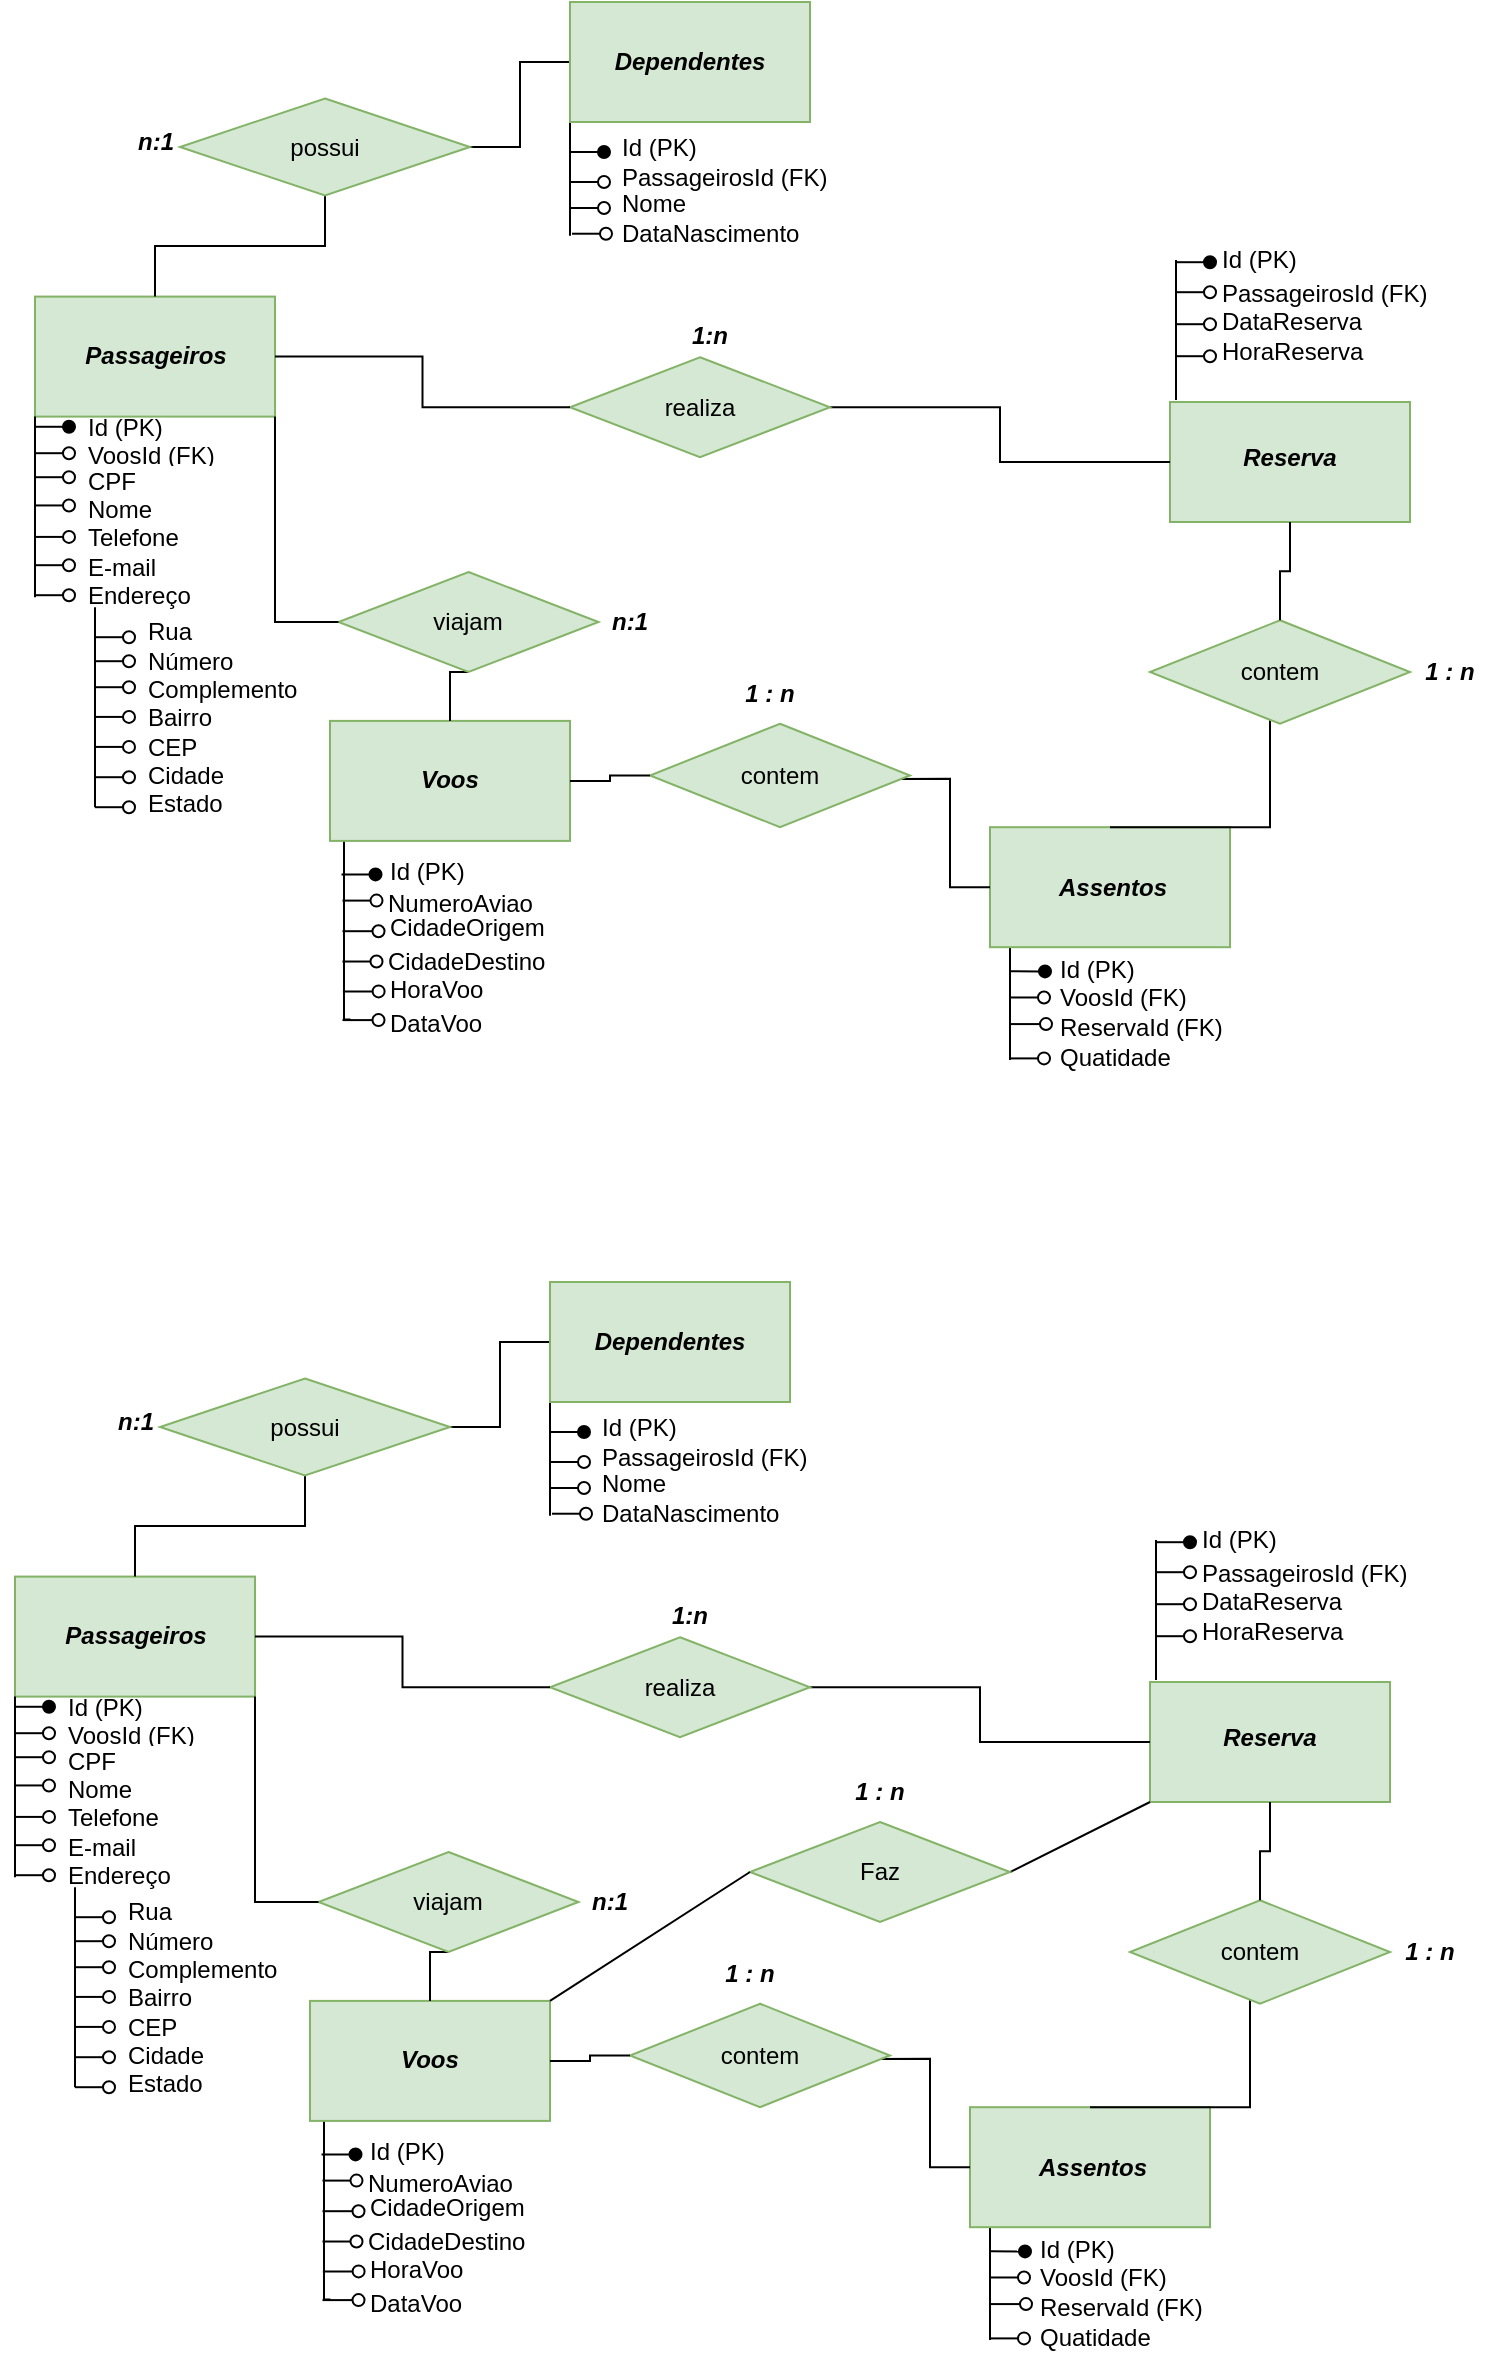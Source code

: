 <mxfile version="22.0.4" type="github">
  <diagram name="Página-1" id="Cqf51munrHZnHvp4PFzI">
    <mxGraphModel dx="3332" dy="2592" grid="1" gridSize="10" guides="1" tooltips="1" connect="1" arrows="1" fold="1" page="1" pageScale="1" pageWidth="827" pageHeight="1169" math="0" shadow="0">
      <root>
        <mxCell id="0" />
        <mxCell id="1" parent="0" />
        <mxCell id="sh22XDgF-5pTv1pMjAMO-226" value="" style="endArrow=none;html=1;rounded=0;" parent="1" edge="1">
          <mxGeometry width="50" height="50" relative="1" as="geometry">
            <mxPoint x="430" y="379" as="sourcePoint" />
            <mxPoint x="430" y="291.6" as="targetPoint" />
          </mxGeometry>
        </mxCell>
        <mxCell id="sh22XDgF-5pTv1pMjAMO-222" value="" style="endArrow=none;html=1;rounded=0;" parent="1" edge="1">
          <mxGeometry width="50" height="50" relative="1" as="geometry">
            <mxPoint x="210" y="-33.14" as="sourcePoint" />
            <mxPoint x="210" y="-98.14" as="targetPoint" />
          </mxGeometry>
        </mxCell>
        <mxCell id="sh22XDgF-5pTv1pMjAMO-145" style="rounded=0;orthogonalLoop=1;jettySize=auto;html=1;exitX=0.05;exitY=1.005;exitDx=0;exitDy=0;endArrow=none;endFill=0;endSize=0;exitPerimeter=0;startSize=0;edgeStyle=elbowEdgeStyle;targetPerimeterSpacing=0;" parent="1" edge="1">
          <mxGeometry relative="1" as="geometry">
            <mxPoint x="100.22" y="358.74" as="targetPoint" />
            <mxPoint x="93.54" y="248.45" as="sourcePoint" />
          </mxGeometry>
        </mxCell>
        <mxCell id="CcxYi8R_Z1sQMrHgGMPV-12" value="" style="rounded=0;whiteSpace=wrap;html=1;fillColor=#d5e8d4;strokeColor=#82b366;container=1;" parent="1" vertex="1">
          <mxGeometry x="90" y="209.45" width="120" height="60" as="geometry" />
        </mxCell>
        <mxCell id="CcxYi8R_Z1sQMrHgGMPV-11" value="" style="group;movable=1;resizable=1;rotatable=1;deletable=1;editable=1;locked=0;connectable=1;" parent="CcxYi8R_Z1sQMrHgGMPV-12" vertex="1" connectable="0">
          <mxGeometry width="120" height="60" as="geometry" />
        </mxCell>
        <mxCell id="CcxYi8R_Z1sQMrHgGMPV-13" value="&lt;i&gt;&lt;b&gt;Voos&lt;/b&gt;&lt;/i&gt;" style="text;html=1;strokeColor=none;fillColor=none;align=center;verticalAlign=middle;whiteSpace=wrap;rounded=0;" parent="CcxYi8R_Z1sQMrHgGMPV-11" vertex="1">
          <mxGeometry x="30" y="15" width="60" height="30" as="geometry" />
        </mxCell>
        <mxCell id="CcxYi8R_Z1sQMrHgGMPV-14" value="" style="rounded=0;whiteSpace=wrap;html=1;fillColor=#d5e8d4;strokeColor=#82b366;container=1;" parent="1" vertex="1">
          <mxGeometry x="-57.5" y="-2.7" width="120" height="60" as="geometry" />
        </mxCell>
        <mxCell id="CcxYi8R_Z1sQMrHgGMPV-15" value="" style="group;movable=1;resizable=1;rotatable=1;deletable=1;editable=1;locked=0;connectable=1;" parent="CcxYi8R_Z1sQMrHgGMPV-14" vertex="1" connectable="0">
          <mxGeometry width="120" height="60" as="geometry" />
        </mxCell>
        <mxCell id="CcxYi8R_Z1sQMrHgGMPV-16" value="&lt;b&gt;&lt;i&gt;Passageiros&lt;/i&gt;&lt;/b&gt;" style="text;html=1;strokeColor=none;fillColor=none;align=center;verticalAlign=middle;whiteSpace=wrap;rounded=0;" parent="CcxYi8R_Z1sQMrHgGMPV-15" vertex="1">
          <mxGeometry x="30" y="15" width="60" height="30" as="geometry" />
        </mxCell>
        <mxCell id="sh22XDgF-5pTv1pMjAMO-228" style="edgeStyle=orthogonalEdgeStyle;rounded=0;orthogonalLoop=1;jettySize=auto;html=1;exitX=0;exitY=0.5;exitDx=0;exitDy=0;entryX=1;entryY=0.5;entryDx=0;entryDy=0;endArrow=none;endFill=0;" parent="1" source="9pVgxzobtzJ93LIfjiAZ-4" target="sh22XDgF-5pTv1pMjAMO-70" edge="1">
          <mxGeometry relative="1" as="geometry">
            <mxPoint x="177.5" y="-35.738" as="targetPoint" />
          </mxGeometry>
        </mxCell>
        <mxCell id="9pVgxzobtzJ93LIfjiAZ-3" value="" style="rounded=0;whiteSpace=wrap;html=1;fillColor=#d5e8d4;strokeColor=#82b366;container=1;" parent="1" vertex="1">
          <mxGeometry x="210" y="-150.0" width="120" height="60" as="geometry" />
        </mxCell>
        <mxCell id="9pVgxzobtzJ93LIfjiAZ-4" value="" style="group;movable=1;resizable=1;rotatable=1;deletable=1;editable=1;locked=0;connectable=1;" parent="9pVgxzobtzJ93LIfjiAZ-3" vertex="1" connectable="0">
          <mxGeometry width="120" height="60" as="geometry" />
        </mxCell>
        <mxCell id="9pVgxzobtzJ93LIfjiAZ-5" value="&lt;i&gt;&lt;b&gt;Dependentes&lt;/b&gt;&lt;/i&gt;" style="text;html=1;strokeColor=none;fillColor=none;align=center;verticalAlign=middle;whiteSpace=wrap;rounded=0;" parent="9pVgxzobtzJ93LIfjiAZ-4" vertex="1">
          <mxGeometry x="30" y="15" width="60" height="30" as="geometry" />
        </mxCell>
        <mxCell id="9pVgxzobtzJ93LIfjiAZ-8" value="" style="rounded=0;whiteSpace=wrap;html=1;fillColor=#d5e8d4;strokeColor=#82b366;container=1;" parent="1" vertex="1">
          <mxGeometry x="420" y="262.6" width="120" height="60" as="geometry" />
        </mxCell>
        <mxCell id="9pVgxzobtzJ93LIfjiAZ-9" value="" style="group;movable=1;resizable=1;rotatable=1;deletable=1;editable=1;locked=0;connectable=1;" parent="9pVgxzobtzJ93LIfjiAZ-8" vertex="1" connectable="0">
          <mxGeometry width="120" height="60" as="geometry" />
        </mxCell>
        <mxCell id="9pVgxzobtzJ93LIfjiAZ-10" value="&lt;i&gt;&lt;b&gt;Assentos&lt;/b&gt;&lt;/i&gt;" style="text;html=1;strokeColor=none;fillColor=none;align=center;verticalAlign=middle;whiteSpace=wrap;rounded=0;" parent="9pVgxzobtzJ93LIfjiAZ-9" vertex="1">
          <mxGeometry x="30" y="15" width="63" height="30" as="geometry" />
        </mxCell>
        <mxCell id="9pVgxzobtzJ93LIfjiAZ-11" value="" style="rounded=0;whiteSpace=wrap;html=1;fillColor=#d5e8d4;strokeColor=#82b366;container=1;" parent="1" vertex="1">
          <mxGeometry x="510" y="50" width="120" height="60" as="geometry" />
        </mxCell>
        <mxCell id="9pVgxzobtzJ93LIfjiAZ-12" value="" style="group;movable=1;resizable=1;rotatable=1;deletable=1;editable=1;locked=0;connectable=1;" parent="9pVgxzobtzJ93LIfjiAZ-11" vertex="1" connectable="0">
          <mxGeometry width="120" height="60" as="geometry" />
        </mxCell>
        <mxCell id="9pVgxzobtzJ93LIfjiAZ-13" value="&lt;i&gt;&lt;b&gt;Reserva&lt;br&gt;&lt;/b&gt;&lt;/i&gt;" style="text;html=1;strokeColor=none;fillColor=none;align=center;verticalAlign=middle;whiteSpace=wrap;rounded=0;" parent="9pVgxzobtzJ93LIfjiAZ-12" vertex="1">
          <mxGeometry x="30" y="15" width="60" height="25" as="geometry" />
        </mxCell>
        <mxCell id="sh22XDgF-5pTv1pMjAMO-6" value="Id (PK)" style="text;strokeColor=none;fillColor=none;align=left;verticalAlign=middle;spacingLeft=4;spacingRight=4;overflow=hidden;points=[[0,0.5],[1,0.5]];portConstraint=eastwest;rotatable=0;whiteSpace=wrap;html=1;" parent="1" vertex="1">
          <mxGeometry x="114.25" y="270.45" width="80" height="30" as="geometry" />
        </mxCell>
        <mxCell id="sh22XDgF-5pTv1pMjAMO-7" value="&lt;br&gt;&lt;br&gt;NumeroAviao" style="text;strokeColor=none;fillColor=none;align=left;verticalAlign=middle;spacingLeft=4;spacingRight=4;overflow=hidden;points=[[0,0.5],[1,0.5]];portConstraint=eastwest;rotatable=0;whiteSpace=wrap;html=1;" parent="1" vertex="1">
          <mxGeometry x="113.12" y="262.6" width="137" height="44.29" as="geometry" />
        </mxCell>
        <mxCell id="sh22XDgF-5pTv1pMjAMO-12" style="edgeStyle=orthogonalEdgeStyle;rounded=0;orthogonalLoop=1;jettySize=auto;html=1;entryX=0.5;entryY=0;entryDx=0;entryDy=0;endArrow=none;endFill=0;exitX=0.5;exitY=1;exitDx=0;exitDy=0;" parent="1" source="sh22XDgF-5pTv1pMjAMO-8" target="9pVgxzobtzJ93LIfjiAZ-8" edge="1">
          <mxGeometry relative="1" as="geometry">
            <mxPoint x="500" y="215" as="sourcePoint" />
            <Array as="points">
              <mxPoint x="560" y="180" />
            </Array>
          </mxGeometry>
        </mxCell>
        <mxCell id="sh22XDgF-5pTv1pMjAMO-15" value="CidadeOrigem" style="text;strokeColor=none;fillColor=none;align=left;verticalAlign=middle;spacingLeft=4;spacingRight=4;overflow=hidden;points=[[0,0.5],[1,0.5]];portConstraint=eastwest;rotatable=0;whiteSpace=wrap;html=1;" parent="1" vertex="1">
          <mxGeometry x="114.25" y="290.74" width="90" height="45" as="geometry" />
        </mxCell>
        <mxCell id="sh22XDgF-5pTv1pMjAMO-16" value="CidadeDestino" style="text;strokeColor=none;fillColor=none;align=left;verticalAlign=middle;spacingLeft=4;spacingRight=4;overflow=hidden;points=[[0,0.5],[1,0.5]];portConstraint=eastwest;rotatable=0;whiteSpace=wrap;html=1;" parent="1" vertex="1">
          <mxGeometry x="113.12" y="314.74" width="90" height="30" as="geometry" />
        </mxCell>
        <mxCell id="sh22XDgF-5pTv1pMjAMO-17" value="Id (PK)&lt;br&gt;VoosId (FK)&lt;br&gt;ReservaId (FK)" style="text;strokeColor=none;fillColor=none;align=left;verticalAlign=middle;spacingLeft=4;spacingRight=4;overflow=hidden;points=[[0,0.5],[1,0.5]];portConstraint=eastwest;rotatable=0;whiteSpace=wrap;html=1;" parent="1" vertex="1">
          <mxGeometry x="449" y="322.6" width="120" height="50" as="geometry" />
        </mxCell>
        <mxCell id="sh22XDgF-5pTv1pMjAMO-18" value="Quatidade" style="text;strokeColor=none;fillColor=none;align=left;verticalAlign=middle;spacingLeft=4;spacingRight=4;overflow=hidden;points=[[0,0.5],[1,0.5]];portConstraint=eastwest;rotatable=0;whiteSpace=wrap;html=1;" parent="1" vertex="1">
          <mxGeometry x="449" y="362.6" width="90" height="30" as="geometry" />
        </mxCell>
        <mxCell id="sh22XDgF-5pTv1pMjAMO-25" style="edgeStyle=orthogonalEdgeStyle;rounded=0;orthogonalLoop=1;jettySize=auto;html=1;exitX=0.95;exitY=0.533;exitDx=0;exitDy=0;entryX=0;entryY=0.5;entryDx=0;entryDy=0;endArrow=none;endFill=0;exitPerimeter=0;" parent="1" source="sh22XDgF-5pTv1pMjAMO-22" target="9pVgxzobtzJ93LIfjiAZ-9" edge="1">
          <mxGeometry relative="1" as="geometry">
            <mxPoint x="440" y="320" as="sourcePoint" />
          </mxGeometry>
        </mxCell>
        <mxCell id="sh22XDgF-5pTv1pMjAMO-26" value="HoraVoo" style="text;strokeColor=none;fillColor=none;align=left;verticalAlign=middle;spacingLeft=4;spacingRight=4;overflow=hidden;points=[[0,0.5],[1,0.5]];portConstraint=eastwest;rotatable=0;whiteSpace=wrap;html=1;" parent="1" vertex="1">
          <mxGeometry x="114.25" y="329.15" width="90" height="30" as="geometry" />
        </mxCell>
        <mxCell id="sh22XDgF-5pTv1pMjAMO-27" value="DataVoo" style="text;strokeColor=none;fillColor=none;align=left;verticalAlign=middle;spacingLeft=4;spacingRight=4;overflow=hidden;points=[[0,0.5],[1,0.5]];portConstraint=eastwest;rotatable=0;whiteSpace=wrap;html=1;" parent="1" vertex="1">
          <mxGeometry x="114.25" y="345.74" width="90" height="30" as="geometry" />
        </mxCell>
        <mxCell id="sh22XDgF-5pTv1pMjAMO-38" value="Id (PK)&lt;br&gt;VoosId (FK)" style="text;strokeColor=none;fillColor=none;align=left;verticalAlign=middle;spacingLeft=4;spacingRight=4;overflow=hidden;points=[[0,0.5],[1,0.5]];portConstraint=eastwest;rotatable=0;whiteSpace=wrap;html=1;" parent="1" vertex="1">
          <mxGeometry x="-37.5" y="52.6" width="80" height="30" as="geometry" />
        </mxCell>
        <mxCell id="sh22XDgF-5pTv1pMjAMO-73" value="CPF&lt;br&gt;Nome Telefone&lt;br&gt;E-mail Endereço" style="text;strokeColor=none;fillColor=none;align=left;verticalAlign=middle;spacingLeft=4;spacingRight=4;overflow=hidden;points=[[0,0.5],[1,0.5]];portConstraint=eastwest;rotatable=0;whiteSpace=wrap;html=1;" parent="1" vertex="1">
          <mxGeometry x="-37.5" y="77.6" width="90" height="80" as="geometry" />
        </mxCell>
        <mxCell id="sh22XDgF-5pTv1pMjAMO-74" value="Rua&lt;br&gt;Número Complemento Bairro&lt;br&gt;CEP&lt;br&gt;Cidade&lt;br&gt;Estado" style="text;strokeColor=none;fillColor=none;align=left;verticalAlign=middle;spacingLeft=4;spacingRight=4;overflow=hidden;points=[[0,0.5],[1,0.5]];portConstraint=eastwest;rotatable=0;whiteSpace=wrap;html=1;" parent="1" vertex="1">
          <mxGeometry x="-7.5" y="152.6" width="90" height="110" as="geometry" />
        </mxCell>
        <mxCell id="sh22XDgF-5pTv1pMjAMO-75" value="Id (PK)" style="text;strokeColor=none;fillColor=none;align=left;verticalAlign=middle;spacingLeft=4;spacingRight=4;overflow=hidden;points=[[0,0.5],[1,0.5]];portConstraint=eastwest;rotatable=0;whiteSpace=wrap;html=1;" parent="1" vertex="1">
          <mxGeometry x="230" y="-90.0" width="80" height="25" as="geometry" />
        </mxCell>
        <mxCell id="sh22XDgF-5pTv1pMjAMO-76" value="Nome&lt;br&gt;DataNascimento" style="text;strokeColor=none;fillColor=none;align=left;verticalAlign=middle;spacingLeft=4;spacingRight=4;overflow=hidden;points=[[0,0.5],[1,0.5]];portConstraint=eastwest;rotatable=0;whiteSpace=wrap;html=1;" parent="1" vertex="1">
          <mxGeometry x="230" y="-61.73" width="110" height="40" as="geometry" />
        </mxCell>
        <mxCell id="sh22XDgF-5pTv1pMjAMO-81" value="Id (PK)" style="text;strokeColor=none;fillColor=none;align=left;verticalAlign=middle;spacingLeft=4;spacingRight=4;overflow=hidden;points=[[0,0.5],[1,0.5]];portConstraint=eastwest;rotatable=0;whiteSpace=wrap;html=1;" parent="1" vertex="1">
          <mxGeometry x="530" y="-36.23" width="80" height="30" as="geometry" />
        </mxCell>
        <mxCell id="sh22XDgF-5pTv1pMjAMO-82" value="PassageirosId (FK)&lt;br&gt;DataReserva&lt;br&gt;HoraReserva" style="text;strokeColor=none;fillColor=none;align=left;verticalAlign=middle;spacingLeft=4;spacingRight=4;overflow=hidden;points=[[0,0.5],[1,0.5]];portConstraint=eastwest;rotatable=0;whiteSpace=wrap;html=1;" parent="1" vertex="1">
          <mxGeometry x="530" y="-35" width="140" height="90" as="geometry" />
        </mxCell>
        <mxCell id="sh22XDgF-5pTv1pMjAMO-234" style="edgeStyle=orthogonalEdgeStyle;rounded=0;orthogonalLoop=1;jettySize=auto;html=1;exitX=0.5;exitY=1;exitDx=0;exitDy=0;entryX=0.5;entryY=0;entryDx=0;entryDy=0;endArrow=none;endFill=0;" parent="1" source="sh22XDgF-5pTv1pMjAMO-88" target="CcxYi8R_Z1sQMrHgGMPV-11" edge="1">
          <mxGeometry relative="1" as="geometry" />
        </mxCell>
        <mxCell id="sh22XDgF-5pTv1pMjAMO-88" value="viajam" style="rhombus;whiteSpace=wrap;html=1;fillColor=#d5e8d4;strokeColor=#82b366;container=1;" parent="1" vertex="1">
          <mxGeometry x="94.25" y="135" width="130" height="50" as="geometry" />
        </mxCell>
        <mxCell id="sh22XDgF-5pTv1pMjAMO-8" value="contem" style="rhombus;whiteSpace=wrap;html=1;fillColor=#d5e8d4;strokeColor=#82b366;container=0;" parent="1" vertex="1">
          <mxGeometry x="500" y="159.15" width="130" height="51.73" as="geometry" />
        </mxCell>
        <mxCell id="sh22XDgF-5pTv1pMjAMO-22" value="contem" style="rhombus;whiteSpace=wrap;html=1;fillColor=#d5e8d4;strokeColor=#82b366;container=0;" parent="1" vertex="1">
          <mxGeometry x="250" y="210.87" width="130" height="51.73" as="geometry" />
        </mxCell>
        <mxCell id="sh22XDgF-5pTv1pMjAMO-117" value="PassageirosId (FK)" style="text;strokeColor=none;fillColor=none;align=left;verticalAlign=middle;spacingLeft=4;spacingRight=4;overflow=hidden;points=[[0,0.5],[1,0.5]];portConstraint=eastwest;rotatable=0;whiteSpace=wrap;html=1;" parent="1" vertex="1">
          <mxGeometry x="230" y="-77" width="120" height="30" as="geometry" />
        </mxCell>
        <mxCell id="sh22XDgF-5pTv1pMjAMO-138" style="edgeStyle=orthogonalEdgeStyle;rounded=0;orthogonalLoop=1;jettySize=auto;html=1;exitX=0.798;exitY=0.985;exitDx=0;exitDy=0;entryX=0.796;entryY=-0.061;entryDx=0;entryDy=0;entryPerimeter=0;endArrow=oval;endFill=0;exitPerimeter=0;" parent="1" edge="1">
          <mxGeometry relative="1" as="geometry">
            <mxPoint x="96.25" y="314.6" as="sourcePoint" />
            <mxPoint x="114.25" y="314.6" as="targetPoint" />
          </mxGeometry>
        </mxCell>
        <mxCell id="sh22XDgF-5pTv1pMjAMO-139" style="edgeStyle=orthogonalEdgeStyle;rounded=0;orthogonalLoop=1;jettySize=auto;html=1;exitX=0.59;exitY=0.997;exitDx=0;exitDy=0;endArrow=oval;endFill=0;exitPerimeter=0;" parent="1" edge="1">
          <mxGeometry relative="1" as="geometry">
            <mxPoint x="96.25" y="329.76" as="sourcePoint" />
            <mxPoint x="113.25" y="329.76" as="targetPoint" />
          </mxGeometry>
        </mxCell>
        <mxCell id="sh22XDgF-5pTv1pMjAMO-141" style="edgeStyle=orthogonalEdgeStyle;rounded=0;orthogonalLoop=1;jettySize=auto;html=1;exitX=0.5;exitY=0;exitDx=0;exitDy=0;entryX=0.49;entryY=-0.018;entryDx=0;entryDy=0;entryPerimeter=0;endArrow=oval;endFill=0;" parent="1" edge="1">
          <mxGeometry relative="1" as="geometry">
            <mxPoint x="96.435" y="344.74" as="sourcePoint" />
            <mxPoint x="114.25" y="345.478" as="targetPoint" />
          </mxGeometry>
        </mxCell>
        <mxCell id="sh22XDgF-5pTv1pMjAMO-142" style="edgeStyle=orthogonalEdgeStyle;rounded=0;orthogonalLoop=1;jettySize=auto;html=1;exitX=0.195;exitY=1.013;exitDx=0;exitDy=0;entryX=0.195;entryY=-0.003;entryDx=0;entryDy=0;entryPerimeter=0;endArrow=oval;endFill=0;exitPerimeter=0;" parent="1" edge="1">
          <mxGeometry relative="1" as="geometry">
            <mxPoint x="96.25" y="359.05" as="sourcePoint" />
            <mxPoint x="114.25" y="359.05" as="targetPoint" />
          </mxGeometry>
        </mxCell>
        <mxCell id="sh22XDgF-5pTv1pMjAMO-143" style="edgeStyle=orthogonalEdgeStyle;rounded=0;orthogonalLoop=1;jettySize=auto;html=1;exitX=0.59;exitY=0.997;exitDx=0;exitDy=0;endArrow=oval;endFill=0;exitPerimeter=0;" parent="1" edge="1">
          <mxGeometry relative="1" as="geometry">
            <mxPoint x="96.25" y="299.3" as="sourcePoint" />
            <mxPoint x="113.25" y="299.3" as="targetPoint" />
          </mxGeometry>
        </mxCell>
        <mxCell id="sh22XDgF-5pTv1pMjAMO-144" style="edgeStyle=orthogonalEdgeStyle;rounded=0;orthogonalLoop=1;jettySize=auto;html=1;endArrow=oval;endFill=1;" parent="1" edge="1">
          <mxGeometry relative="1" as="geometry">
            <mxPoint x="95.75" y="286.24" as="sourcePoint" />
            <mxPoint x="112.75" y="286.19" as="targetPoint" />
          </mxGeometry>
        </mxCell>
        <mxCell id="sh22XDgF-5pTv1pMjAMO-149" style="edgeStyle=orthogonalEdgeStyle;rounded=0;orthogonalLoop=1;jettySize=auto;html=1;exitX=0.5;exitY=1;exitDx=0;exitDy=0;entryX=0.5;entryY=0;entryDx=0;entryDy=0;endArrow=none;endFill=0;" parent="1" source="9pVgxzobtzJ93LIfjiAZ-12" target="sh22XDgF-5pTv1pMjAMO-8" edge="1">
          <mxGeometry relative="1" as="geometry" />
        </mxCell>
        <mxCell id="sh22XDgF-5pTv1pMjAMO-174" style="edgeStyle=orthogonalEdgeStyle;rounded=0;orthogonalLoop=1;jettySize=auto;html=1;exitX=0.798;exitY=0.985;exitDx=0;exitDy=0;entryX=0.796;entryY=-0.061;entryDx=0;entryDy=0;entryPerimeter=0;endArrow=oval;endFill=0;exitPerimeter=0;" parent="1" edge="1">
          <mxGeometry relative="1" as="geometry">
            <mxPoint x="430" y="361.04" as="sourcePoint" />
            <mxPoint x="448" y="361.04" as="targetPoint" />
          </mxGeometry>
        </mxCell>
        <mxCell id="sh22XDgF-5pTv1pMjAMO-175" style="edgeStyle=orthogonalEdgeStyle;rounded=0;orthogonalLoop=1;jettySize=auto;html=1;exitX=0.59;exitY=0.997;exitDx=0;exitDy=0;endArrow=oval;endFill=0;exitPerimeter=0;" parent="1" edge="1">
          <mxGeometry relative="1" as="geometry">
            <mxPoint x="430" y="378.2" as="sourcePoint" />
            <mxPoint x="447" y="378.2" as="targetPoint" />
          </mxGeometry>
        </mxCell>
        <mxCell id="sh22XDgF-5pTv1pMjAMO-178" style="edgeStyle=orthogonalEdgeStyle;rounded=0;orthogonalLoop=1;jettySize=auto;html=1;exitX=0.59;exitY=0.997;exitDx=0;exitDy=0;endArrow=oval;endFill=0;exitPerimeter=0;" parent="1" edge="1">
          <mxGeometry relative="1" as="geometry">
            <mxPoint x="430" y="347.74" as="sourcePoint" />
            <mxPoint x="447" y="347.74" as="targetPoint" />
          </mxGeometry>
        </mxCell>
        <mxCell id="sh22XDgF-5pTv1pMjAMO-179" style="edgeStyle=orthogonalEdgeStyle;rounded=0;orthogonalLoop=1;jettySize=auto;html=1;endArrow=oval;endFill=1;" parent="1" edge="1">
          <mxGeometry relative="1" as="geometry">
            <mxPoint x="430.5" y="334.68" as="sourcePoint" />
            <mxPoint x="447.5" y="334.63" as="targetPoint" />
          </mxGeometry>
        </mxCell>
        <mxCell id="sh22XDgF-5pTv1pMjAMO-180" value="&lt;b&gt;&lt;i&gt;n:1&lt;/i&gt;&lt;/b&gt;" style="text;html=1;strokeColor=none;fillColor=none;align=center;verticalAlign=middle;whiteSpace=wrap;rounded=0;" parent="1" vertex="1">
          <mxGeometry x="210" y="145" width="60" height="30" as="geometry" />
        </mxCell>
        <mxCell id="sh22XDgF-5pTv1pMjAMO-184" value="&lt;i&gt;&lt;b&gt;1 : n&lt;/b&gt;&lt;/i&gt;" style="text;html=1;strokeColor=none;fillColor=none;align=center;verticalAlign=middle;whiteSpace=wrap;rounded=0;" parent="1" vertex="1">
          <mxGeometry x="280" y="180.87" width="60" height="30" as="geometry" />
        </mxCell>
        <mxCell id="sh22XDgF-5pTv1pMjAMO-188" value="&lt;b&gt;&lt;i&gt;1:n&lt;/i&gt;&lt;/b&gt;" style="text;html=1;strokeColor=none;fillColor=none;align=center;verticalAlign=middle;whiteSpace=wrap;rounded=0;" parent="1" vertex="1">
          <mxGeometry x="250" y="1.98" width="60" height="30" as="geometry" />
        </mxCell>
        <mxCell id="sh22XDgF-5pTv1pMjAMO-189" value="&lt;b&gt;&lt;i&gt;n:1&lt;/i&gt;&lt;/b&gt;" style="text;html=1;strokeColor=none;fillColor=none;align=center;verticalAlign=middle;whiteSpace=wrap;rounded=0;" parent="1" vertex="1">
          <mxGeometry x="-27.5" y="-95" width="60" height="30" as="geometry" />
        </mxCell>
        <mxCell id="sh22XDgF-5pTv1pMjAMO-191" value="&lt;i&gt;&lt;b&gt;1 : n&lt;/b&gt;&lt;/i&gt;" style="text;html=1;strokeColor=none;fillColor=none;align=center;verticalAlign=middle;whiteSpace=wrap;rounded=0;" parent="1" vertex="1">
          <mxGeometry x="620" y="170.01" width="60" height="30" as="geometry" />
        </mxCell>
        <mxCell id="sh22XDgF-5pTv1pMjAMO-227" style="edgeStyle=orthogonalEdgeStyle;rounded=0;orthogonalLoop=1;jettySize=auto;html=1;exitX=0.5;exitY=1;exitDx=0;exitDy=0;endArrow=none;endFill=0;entryX=0.5;entryY=0;entryDx=0;entryDy=0;" parent="1" source="sh22XDgF-5pTv1pMjAMO-70" target="CcxYi8R_Z1sQMrHgGMPV-15" edge="1">
          <mxGeometry relative="1" as="geometry">
            <mxPoint x="3" y="-10" as="targetPoint" />
          </mxGeometry>
        </mxCell>
        <mxCell id="sh22XDgF-5pTv1pMjAMO-70" value="possui" style="rhombus;whiteSpace=wrap;html=1;fillColor=#d5e8d4;strokeColor=#82b366;container=0;" parent="1" vertex="1">
          <mxGeometry x="15" y="-101.762" width="145" height="48.529" as="geometry" />
        </mxCell>
        <mxCell id="sh22XDgF-5pTv1pMjAMO-231" style="edgeStyle=orthogonalEdgeStyle;rounded=0;orthogonalLoop=1;jettySize=auto;html=1;exitX=1;exitY=0.5;exitDx=0;exitDy=0;entryX=0;entryY=0.5;entryDx=0;entryDy=0;endArrow=none;endFill=0;" parent="1" source="sh22XDgF-5pTv1pMjAMO-79" target="9pVgxzobtzJ93LIfjiAZ-12" edge="1">
          <mxGeometry relative="1" as="geometry" />
        </mxCell>
        <mxCell id="sh22XDgF-5pTv1pMjAMO-79" value="realiza" style="rhombus;whiteSpace=wrap;html=1;fillColor=#d5e8d4;strokeColor=#82b366;container=0;" parent="1" vertex="1">
          <mxGeometry x="210" y="27.6" width="130" height="50" as="geometry" />
        </mxCell>
        <mxCell id="sh22XDgF-5pTv1pMjAMO-202" style="edgeStyle=orthogonalEdgeStyle;rounded=0;orthogonalLoop=1;jettySize=auto;html=1;exitX=0.59;exitY=0.997;exitDx=0;exitDy=0;endArrow=oval;endFill=0;exitPerimeter=0;" parent="1" edge="1">
          <mxGeometry relative="1" as="geometry">
            <mxPoint x="-57.5" y="87.6" as="sourcePoint" />
            <mxPoint x="-40.5" y="87.6" as="targetPoint" />
          </mxGeometry>
        </mxCell>
        <mxCell id="sh22XDgF-5pTv1pMjAMO-203" style="edgeStyle=orthogonalEdgeStyle;rounded=0;orthogonalLoop=1;jettySize=auto;html=1;exitX=0.59;exitY=0.997;exitDx=0;exitDy=0;endArrow=oval;endFill=0;exitPerimeter=0;" parent="1" edge="1">
          <mxGeometry relative="1" as="geometry">
            <mxPoint x="-57.5" y="101.72" as="sourcePoint" />
            <mxPoint x="-40.5" y="101.72" as="targetPoint" />
          </mxGeometry>
        </mxCell>
        <mxCell id="sh22XDgF-5pTv1pMjAMO-204" style="edgeStyle=orthogonalEdgeStyle;rounded=0;orthogonalLoop=1;jettySize=auto;html=1;exitX=0.59;exitY=0.997;exitDx=0;exitDy=0;endArrow=oval;endFill=0;exitPerimeter=0;" parent="1" edge="1">
          <mxGeometry relative="1" as="geometry">
            <mxPoint x="-57.5" y="117.46" as="sourcePoint" />
            <mxPoint x="-40.5" y="117.46" as="targetPoint" />
          </mxGeometry>
        </mxCell>
        <mxCell id="sh22XDgF-5pTv1pMjAMO-205" style="edgeStyle=orthogonalEdgeStyle;rounded=0;orthogonalLoop=1;jettySize=auto;html=1;exitX=0.59;exitY=0.997;exitDx=0;exitDy=0;endArrow=oval;endFill=0;exitPerimeter=0;" parent="1" edge="1">
          <mxGeometry relative="1" as="geometry">
            <mxPoint x="-57.5" y="131.6" as="sourcePoint" />
            <mxPoint x="-40.5" y="131.6" as="targetPoint" />
          </mxGeometry>
        </mxCell>
        <mxCell id="sh22XDgF-5pTv1pMjAMO-206" style="edgeStyle=orthogonalEdgeStyle;rounded=0;orthogonalLoop=1;jettySize=auto;html=1;exitX=0.59;exitY=0.997;exitDx=0;exitDy=0;endArrow=oval;endFill=0;exitPerimeter=0;" parent="1" edge="1">
          <mxGeometry relative="1" as="geometry">
            <mxPoint x="-57.5" y="146.6" as="sourcePoint" />
            <mxPoint x="-40.5" y="146.6" as="targetPoint" />
          </mxGeometry>
        </mxCell>
        <mxCell id="sh22XDgF-5pTv1pMjAMO-207" style="edgeStyle=orthogonalEdgeStyle;rounded=0;orthogonalLoop=1;jettySize=auto;html=1;exitX=0.59;exitY=0.997;exitDx=0;exitDy=0;endArrow=oval;endFill=0;exitPerimeter=0;" parent="1" edge="1">
          <mxGeometry relative="1" as="geometry">
            <mxPoint x="-27.5" y="167.6" as="sourcePoint" />
            <mxPoint x="-10.5" y="167.6" as="targetPoint" />
          </mxGeometry>
        </mxCell>
        <mxCell id="sh22XDgF-5pTv1pMjAMO-208" style="edgeStyle=orthogonalEdgeStyle;rounded=0;orthogonalLoop=1;jettySize=auto;html=1;exitX=0.59;exitY=0.997;exitDx=0;exitDy=0;endArrow=oval;endFill=0;exitPerimeter=0;" parent="1" edge="1">
          <mxGeometry relative="1" as="geometry">
            <mxPoint x="-27.5" y="179.6" as="sourcePoint" />
            <mxPoint x="-10.5" y="179.6" as="targetPoint" />
          </mxGeometry>
        </mxCell>
        <mxCell id="sh22XDgF-5pTv1pMjAMO-209" style="edgeStyle=orthogonalEdgeStyle;rounded=0;orthogonalLoop=1;jettySize=auto;html=1;exitX=0.59;exitY=0.997;exitDx=0;exitDy=0;endArrow=oval;endFill=0;exitPerimeter=0;" parent="1" edge="1">
          <mxGeometry relative="1" as="geometry">
            <mxPoint x="-27.5" y="192.6" as="sourcePoint" />
            <mxPoint x="-10.5" y="192.6" as="targetPoint" />
          </mxGeometry>
        </mxCell>
        <mxCell id="sh22XDgF-5pTv1pMjAMO-210" style="edgeStyle=orthogonalEdgeStyle;rounded=0;orthogonalLoop=1;jettySize=auto;html=1;exitX=0.59;exitY=0.997;exitDx=0;exitDy=0;endArrow=oval;endFill=0;exitPerimeter=0;" parent="1" edge="1">
          <mxGeometry relative="1" as="geometry">
            <mxPoint x="-27.5" y="207.46" as="sourcePoint" />
            <mxPoint x="-10.5" y="207.46" as="targetPoint" />
          </mxGeometry>
        </mxCell>
        <mxCell id="sh22XDgF-5pTv1pMjAMO-211" style="edgeStyle=orthogonalEdgeStyle;rounded=0;orthogonalLoop=1;jettySize=auto;html=1;exitX=0.59;exitY=0.997;exitDx=0;exitDy=0;endArrow=oval;endFill=0;exitPerimeter=0;" parent="1" edge="1">
          <mxGeometry relative="1" as="geometry">
            <mxPoint x="-27.5" y="222.46" as="sourcePoint" />
            <mxPoint x="-10.5" y="222.46" as="targetPoint" />
          </mxGeometry>
        </mxCell>
        <mxCell id="sh22XDgF-5pTv1pMjAMO-212" style="edgeStyle=orthogonalEdgeStyle;rounded=0;orthogonalLoop=1;jettySize=auto;html=1;exitX=0.59;exitY=0.997;exitDx=0;exitDy=0;endArrow=oval;endFill=0;exitPerimeter=0;" parent="1" edge="1">
          <mxGeometry relative="1" as="geometry">
            <mxPoint x="-27.5" y="237.6" as="sourcePoint" />
            <mxPoint x="-10.5" y="237.6" as="targetPoint" />
          </mxGeometry>
        </mxCell>
        <mxCell id="sh22XDgF-5pTv1pMjAMO-213" style="edgeStyle=orthogonalEdgeStyle;rounded=0;orthogonalLoop=1;jettySize=auto;html=1;exitX=0.59;exitY=0.997;exitDx=0;exitDy=0;endArrow=oval;endFill=0;exitPerimeter=0;" parent="1" edge="1">
          <mxGeometry relative="1" as="geometry">
            <mxPoint x="-27.5" y="252.6" as="sourcePoint" />
            <mxPoint x="-10.5" y="252.6" as="targetPoint" />
          </mxGeometry>
        </mxCell>
        <mxCell id="sh22XDgF-5pTv1pMjAMO-215" style="edgeStyle=orthogonalEdgeStyle;rounded=0;orthogonalLoop=1;jettySize=auto;html=1;exitX=0.59;exitY=0.997;exitDx=0;exitDy=0;endArrow=oval;endFill=1;exitPerimeter=0;" parent="1" edge="1">
          <mxGeometry relative="1" as="geometry">
            <mxPoint x="-57.5" y="62.39" as="sourcePoint" />
            <mxPoint x="-40.5" y="62.39" as="targetPoint" />
          </mxGeometry>
        </mxCell>
        <mxCell id="sh22XDgF-5pTv1pMjAMO-217" value="" style="endArrow=none;html=1;rounded=0;entryX=0;entryY=1;entryDx=0;entryDy=0;" parent="1" target="CcxYi8R_Z1sQMrHgGMPV-15" edge="1">
          <mxGeometry width="50" height="50" relative="1" as="geometry">
            <mxPoint x="-57.5" y="147.6" as="sourcePoint" />
            <mxPoint x="-37.5" y="97.6" as="targetPoint" />
          </mxGeometry>
        </mxCell>
        <mxCell id="sh22XDgF-5pTv1pMjAMO-218" value="" style="endArrow=none;html=1;rounded=0;" parent="1" edge="1">
          <mxGeometry width="50" height="50" relative="1" as="geometry">
            <mxPoint x="-27.5" y="252.6" as="sourcePoint" />
            <mxPoint x="-27.5" y="152.6" as="targetPoint" />
          </mxGeometry>
        </mxCell>
        <mxCell id="sh22XDgF-5pTv1pMjAMO-221" style="edgeStyle=orthogonalEdgeStyle;rounded=0;orthogonalLoop=1;jettySize=auto;html=1;exitX=0.59;exitY=0.997;exitDx=0;exitDy=0;endArrow=oval;endFill=1;exitPerimeter=0;" parent="1" edge="1">
          <mxGeometry relative="1" as="geometry">
            <mxPoint x="210" y="-75.0" as="sourcePoint" />
            <mxPoint x="227" y="-75.0" as="targetPoint" />
          </mxGeometry>
        </mxCell>
        <mxCell id="sh22XDgF-5pTv1pMjAMO-223" style="edgeStyle=orthogonalEdgeStyle;rounded=0;orthogonalLoop=1;jettySize=auto;html=1;exitX=0.59;exitY=0.997;exitDx=0;exitDy=0;endArrow=oval;endFill=0;exitPerimeter=0;" parent="1" edge="1">
          <mxGeometry relative="1" as="geometry">
            <mxPoint x="210" y="-60.0" as="sourcePoint" />
            <mxPoint x="227" y="-60.0" as="targetPoint" />
          </mxGeometry>
        </mxCell>
        <mxCell id="sh22XDgF-5pTv1pMjAMO-224" style="edgeStyle=orthogonalEdgeStyle;rounded=0;orthogonalLoop=1;jettySize=auto;html=1;exitX=0.59;exitY=0.997;exitDx=0;exitDy=0;endArrow=oval;endFill=0;exitPerimeter=0;" parent="1" edge="1">
          <mxGeometry relative="1" as="geometry">
            <mxPoint x="210" y="-47.0" as="sourcePoint" />
            <mxPoint x="227" y="-47.0" as="targetPoint" />
          </mxGeometry>
        </mxCell>
        <mxCell id="sh22XDgF-5pTv1pMjAMO-225" style="edgeStyle=orthogonalEdgeStyle;rounded=0;orthogonalLoop=1;jettySize=auto;html=1;exitX=0.59;exitY=0.997;exitDx=0;exitDy=0;endArrow=oval;endFill=0;exitPerimeter=0;" parent="1" edge="1">
          <mxGeometry relative="1" as="geometry">
            <mxPoint x="211" y="-34.14" as="sourcePoint" />
            <mxPoint x="228" y="-34.14" as="targetPoint" />
          </mxGeometry>
        </mxCell>
        <mxCell id="sh22XDgF-5pTv1pMjAMO-229" style="edgeStyle=orthogonalEdgeStyle;rounded=0;orthogonalLoop=1;jettySize=auto;html=1;exitX=1;exitY=0.5;exitDx=0;exitDy=0;entryX=0;entryY=0.5;entryDx=0;entryDy=0;endArrow=none;endFill=0;" parent="1" source="CcxYi8R_Z1sQMrHgGMPV-11" target="sh22XDgF-5pTv1pMjAMO-22" edge="1">
          <mxGeometry relative="1" as="geometry" />
        </mxCell>
        <mxCell id="sh22XDgF-5pTv1pMjAMO-230" style="edgeStyle=orthogonalEdgeStyle;rounded=0;orthogonalLoop=1;jettySize=auto;html=1;exitX=1;exitY=0.5;exitDx=0;exitDy=0;entryX=0;entryY=0.5;entryDx=0;entryDy=0;endArrow=none;endFill=0;" parent="1" source="CcxYi8R_Z1sQMrHgGMPV-15" target="sh22XDgF-5pTv1pMjAMO-79" edge="1">
          <mxGeometry relative="1" as="geometry" />
        </mxCell>
        <mxCell id="sh22XDgF-5pTv1pMjAMO-233" style="edgeStyle=orthogonalEdgeStyle;rounded=0;orthogonalLoop=1;jettySize=auto;html=1;exitX=1;exitY=1;exitDx=0;exitDy=0;entryX=0;entryY=0.5;entryDx=0;entryDy=0;endArrow=none;endFill=0;" parent="1" source="CcxYi8R_Z1sQMrHgGMPV-15" target="sh22XDgF-5pTv1pMjAMO-88" edge="1">
          <mxGeometry relative="1" as="geometry" />
        </mxCell>
        <mxCell id="sh22XDgF-5pTv1pMjAMO-235" style="edgeStyle=orthogonalEdgeStyle;rounded=0;orthogonalLoop=1;jettySize=auto;html=1;exitX=0.59;exitY=0.997;exitDx=0;exitDy=0;endArrow=oval;endFill=0;exitPerimeter=0;" parent="1" edge="1">
          <mxGeometry relative="1" as="geometry">
            <mxPoint x="-57.5" y="75.6" as="sourcePoint" />
            <mxPoint x="-40.5" y="75.6" as="targetPoint" />
          </mxGeometry>
        </mxCell>
        <mxCell id="sh22XDgF-5pTv1pMjAMO-236" style="edgeStyle=orthogonalEdgeStyle;rounded=0;orthogonalLoop=1;jettySize=auto;html=1;exitX=0.59;exitY=0.997;exitDx=0;exitDy=0;endArrow=oval;endFill=0;exitPerimeter=0;" parent="1" edge="1">
          <mxGeometry relative="1" as="geometry">
            <mxPoint x="513" y="27.1" as="sourcePoint" />
            <mxPoint x="530" y="27.1" as="targetPoint" />
          </mxGeometry>
        </mxCell>
        <mxCell id="sh22XDgF-5pTv1pMjAMO-237" style="edgeStyle=orthogonalEdgeStyle;rounded=0;orthogonalLoop=1;jettySize=auto;html=1;exitX=0.59;exitY=0.997;exitDx=0;exitDy=0;endArrow=oval;endFill=0;exitPerimeter=0;" parent="1" edge="1">
          <mxGeometry relative="1" as="geometry">
            <mxPoint x="513" y="-4.9" as="sourcePoint" />
            <mxPoint x="530" y="-4.9" as="targetPoint" />
          </mxGeometry>
        </mxCell>
        <mxCell id="sh22XDgF-5pTv1pMjAMO-238" style="edgeStyle=orthogonalEdgeStyle;rounded=0;orthogonalLoop=1;jettySize=auto;html=1;exitX=0.59;exitY=0.997;exitDx=0;exitDy=0;endArrow=oval;endFill=0;exitPerimeter=0;" parent="1" edge="1">
          <mxGeometry relative="1" as="geometry">
            <mxPoint x="513" y="11.1" as="sourcePoint" />
            <mxPoint x="530" y="11.1" as="targetPoint" />
          </mxGeometry>
        </mxCell>
        <mxCell id="sh22XDgF-5pTv1pMjAMO-239" style="edgeStyle=orthogonalEdgeStyle;rounded=0;orthogonalLoop=1;jettySize=auto;html=1;exitX=0.59;exitY=0.997;exitDx=0;exitDy=0;endArrow=oval;endFill=1;exitPerimeter=0;" parent="1" edge="1">
          <mxGeometry relative="1" as="geometry">
            <mxPoint x="513" y="-19.9" as="sourcePoint" />
            <mxPoint x="530" y="-19.9" as="targetPoint" />
          </mxGeometry>
        </mxCell>
        <mxCell id="sh22XDgF-5pTv1pMjAMO-240" value="" style="endArrow=none;html=1;rounded=0;" parent="1" edge="1">
          <mxGeometry width="50" height="50" relative="1" as="geometry">
            <mxPoint x="513" y="49" as="sourcePoint" />
            <mxPoint x="513" y="-21" as="targetPoint" />
          </mxGeometry>
        </mxCell>
        <mxCell id="hpYev-jVlgreYYaQjmKu-5" value="" style="endArrow=none;html=1;rounded=0;" edge="1" parent="1">
          <mxGeometry width="50" height="50" relative="1" as="geometry">
            <mxPoint x="420" y="1019" as="sourcePoint" />
            <mxPoint x="420" y="931.6" as="targetPoint" />
          </mxGeometry>
        </mxCell>
        <mxCell id="hpYev-jVlgreYYaQjmKu-6" value="" style="endArrow=none;html=1;rounded=0;" edge="1" parent="1">
          <mxGeometry width="50" height="50" relative="1" as="geometry">
            <mxPoint x="200" y="606.86" as="sourcePoint" />
            <mxPoint x="200" y="541.86" as="targetPoint" />
          </mxGeometry>
        </mxCell>
        <mxCell id="hpYev-jVlgreYYaQjmKu-7" style="rounded=0;orthogonalLoop=1;jettySize=auto;html=1;exitX=0.05;exitY=1.005;exitDx=0;exitDy=0;endArrow=none;endFill=0;endSize=0;exitPerimeter=0;startSize=0;edgeStyle=elbowEdgeStyle;targetPerimeterSpacing=0;" edge="1" parent="1">
          <mxGeometry relative="1" as="geometry">
            <mxPoint x="90.22" y="998.74" as="targetPoint" />
            <mxPoint x="83.54" y="888.45" as="sourcePoint" />
          </mxGeometry>
        </mxCell>
        <mxCell id="hpYev-jVlgreYYaQjmKu-8" value="" style="rounded=0;whiteSpace=wrap;html=1;fillColor=#d5e8d4;strokeColor=#82b366;container=1;" vertex="1" parent="1">
          <mxGeometry x="80" y="849.45" width="120" height="60" as="geometry" />
        </mxCell>
        <mxCell id="hpYev-jVlgreYYaQjmKu-9" value="" style="group;movable=1;resizable=1;rotatable=1;deletable=1;editable=1;locked=0;connectable=1;" vertex="1" connectable="0" parent="hpYev-jVlgreYYaQjmKu-8">
          <mxGeometry width="120" height="60" as="geometry" />
        </mxCell>
        <mxCell id="hpYev-jVlgreYYaQjmKu-10" value="&lt;i&gt;&lt;b&gt;Voos&lt;/b&gt;&lt;/i&gt;" style="text;html=1;strokeColor=none;fillColor=none;align=center;verticalAlign=middle;whiteSpace=wrap;rounded=0;" vertex="1" parent="hpYev-jVlgreYYaQjmKu-9">
          <mxGeometry x="30" y="15" width="60" height="30" as="geometry" />
        </mxCell>
        <mxCell id="hpYev-jVlgreYYaQjmKu-11" value="" style="rounded=0;whiteSpace=wrap;html=1;fillColor=#d5e8d4;strokeColor=#82b366;container=1;" vertex="1" parent="1">
          <mxGeometry x="-67.5" y="637.3" width="120" height="60" as="geometry" />
        </mxCell>
        <mxCell id="hpYev-jVlgreYYaQjmKu-12" value="" style="group;movable=1;resizable=1;rotatable=1;deletable=1;editable=1;locked=0;connectable=1;" vertex="1" connectable="0" parent="hpYev-jVlgreYYaQjmKu-11">
          <mxGeometry width="120" height="60" as="geometry" />
        </mxCell>
        <mxCell id="hpYev-jVlgreYYaQjmKu-13" value="&lt;b&gt;&lt;i&gt;Passageiros&lt;/i&gt;&lt;/b&gt;" style="text;html=1;strokeColor=none;fillColor=none;align=center;verticalAlign=middle;whiteSpace=wrap;rounded=0;" vertex="1" parent="hpYev-jVlgreYYaQjmKu-12">
          <mxGeometry x="30" y="15" width="60" height="30" as="geometry" />
        </mxCell>
        <mxCell id="hpYev-jVlgreYYaQjmKu-14" style="edgeStyle=orthogonalEdgeStyle;rounded=0;orthogonalLoop=1;jettySize=auto;html=1;exitX=0;exitY=0.5;exitDx=0;exitDy=0;entryX=1;entryY=0.5;entryDx=0;entryDy=0;endArrow=none;endFill=0;" edge="1" parent="1" source="hpYev-jVlgreYYaQjmKu-16" target="hpYev-jVlgreYYaQjmKu-63">
          <mxGeometry relative="1" as="geometry">
            <mxPoint x="167.5" y="604.262" as="targetPoint" />
          </mxGeometry>
        </mxCell>
        <mxCell id="hpYev-jVlgreYYaQjmKu-15" value="" style="rounded=0;whiteSpace=wrap;html=1;fillColor=#d5e8d4;strokeColor=#82b366;container=1;" vertex="1" parent="1">
          <mxGeometry x="200" y="490.0" width="120" height="60" as="geometry" />
        </mxCell>
        <mxCell id="hpYev-jVlgreYYaQjmKu-16" value="" style="group;movable=1;resizable=1;rotatable=1;deletable=1;editable=1;locked=0;connectable=1;" vertex="1" connectable="0" parent="hpYev-jVlgreYYaQjmKu-15">
          <mxGeometry width="120" height="60" as="geometry" />
        </mxCell>
        <mxCell id="hpYev-jVlgreYYaQjmKu-17" value="&lt;i&gt;&lt;b&gt;Dependentes&lt;/b&gt;&lt;/i&gt;" style="text;html=1;strokeColor=none;fillColor=none;align=center;verticalAlign=middle;whiteSpace=wrap;rounded=0;" vertex="1" parent="hpYev-jVlgreYYaQjmKu-16">
          <mxGeometry x="30" y="15" width="60" height="30" as="geometry" />
        </mxCell>
        <mxCell id="hpYev-jVlgreYYaQjmKu-18" value="" style="rounded=0;whiteSpace=wrap;html=1;fillColor=#d5e8d4;strokeColor=#82b366;container=1;" vertex="1" parent="1">
          <mxGeometry x="410" y="902.6" width="120" height="60" as="geometry" />
        </mxCell>
        <mxCell id="hpYev-jVlgreYYaQjmKu-19" value="" style="group;movable=1;resizable=1;rotatable=1;deletable=1;editable=1;locked=0;connectable=1;" vertex="1" connectable="0" parent="hpYev-jVlgreYYaQjmKu-18">
          <mxGeometry width="120" height="60" as="geometry" />
        </mxCell>
        <mxCell id="hpYev-jVlgreYYaQjmKu-20" value="&lt;i&gt;&lt;b&gt;Assentos&lt;/b&gt;&lt;/i&gt;" style="text;html=1;strokeColor=none;fillColor=none;align=center;verticalAlign=middle;whiteSpace=wrap;rounded=0;" vertex="1" parent="hpYev-jVlgreYYaQjmKu-19">
          <mxGeometry x="30" y="15" width="63" height="30" as="geometry" />
        </mxCell>
        <mxCell id="hpYev-jVlgreYYaQjmKu-21" value="" style="rounded=0;whiteSpace=wrap;html=1;fillColor=#d5e8d4;strokeColor=#82b366;container=1;" vertex="1" parent="1">
          <mxGeometry x="500" y="690" width="120" height="60" as="geometry" />
        </mxCell>
        <mxCell id="hpYev-jVlgreYYaQjmKu-22" value="" style="group;movable=1;resizable=1;rotatable=1;deletable=1;editable=1;locked=0;connectable=1;" vertex="1" connectable="0" parent="hpYev-jVlgreYYaQjmKu-21">
          <mxGeometry width="120" height="60" as="geometry" />
        </mxCell>
        <mxCell id="hpYev-jVlgreYYaQjmKu-23" value="&lt;i&gt;&lt;b&gt;Reserva&lt;br&gt;&lt;/b&gt;&lt;/i&gt;" style="text;html=1;strokeColor=none;fillColor=none;align=center;verticalAlign=middle;whiteSpace=wrap;rounded=0;" vertex="1" parent="hpYev-jVlgreYYaQjmKu-22">
          <mxGeometry x="30" y="15" width="60" height="25" as="geometry" />
        </mxCell>
        <mxCell id="hpYev-jVlgreYYaQjmKu-24" value="Id (PK)" style="text;strokeColor=none;fillColor=none;align=left;verticalAlign=middle;spacingLeft=4;spacingRight=4;overflow=hidden;points=[[0,0.5],[1,0.5]];portConstraint=eastwest;rotatable=0;whiteSpace=wrap;html=1;" vertex="1" parent="1">
          <mxGeometry x="104.25" y="910.45" width="80" height="30" as="geometry" />
        </mxCell>
        <mxCell id="hpYev-jVlgreYYaQjmKu-25" value="&lt;br&gt;&lt;br&gt;NumeroAviao" style="text;strokeColor=none;fillColor=none;align=left;verticalAlign=middle;spacingLeft=4;spacingRight=4;overflow=hidden;points=[[0,0.5],[1,0.5]];portConstraint=eastwest;rotatable=0;whiteSpace=wrap;html=1;" vertex="1" parent="1">
          <mxGeometry x="103.12" y="902.6" width="137" height="44.29" as="geometry" />
        </mxCell>
        <mxCell id="hpYev-jVlgreYYaQjmKu-26" style="edgeStyle=orthogonalEdgeStyle;rounded=0;orthogonalLoop=1;jettySize=auto;html=1;entryX=0.5;entryY=0;entryDx=0;entryDy=0;endArrow=none;endFill=0;exitX=0.5;exitY=1;exitDx=0;exitDy=0;" edge="1" parent="1" source="hpYev-jVlgreYYaQjmKu-43" target="hpYev-jVlgreYYaQjmKu-18">
          <mxGeometry relative="1" as="geometry">
            <mxPoint x="490" y="855" as="sourcePoint" />
            <Array as="points">
              <mxPoint x="550" y="820" />
            </Array>
          </mxGeometry>
        </mxCell>
        <mxCell id="hpYev-jVlgreYYaQjmKu-27" value="CidadeOrigem" style="text;strokeColor=none;fillColor=none;align=left;verticalAlign=middle;spacingLeft=4;spacingRight=4;overflow=hidden;points=[[0,0.5],[1,0.5]];portConstraint=eastwest;rotatable=0;whiteSpace=wrap;html=1;" vertex="1" parent="1">
          <mxGeometry x="104.25" y="930.74" width="90" height="45" as="geometry" />
        </mxCell>
        <mxCell id="hpYev-jVlgreYYaQjmKu-28" value="CidadeDestino" style="text;strokeColor=none;fillColor=none;align=left;verticalAlign=middle;spacingLeft=4;spacingRight=4;overflow=hidden;points=[[0,0.5],[1,0.5]];portConstraint=eastwest;rotatable=0;whiteSpace=wrap;html=1;" vertex="1" parent="1">
          <mxGeometry x="103.12" y="954.74" width="90" height="30" as="geometry" />
        </mxCell>
        <mxCell id="hpYev-jVlgreYYaQjmKu-29" value="Id (PK)&lt;br&gt;VoosId (FK)&lt;br&gt;ReservaId (FK)" style="text;strokeColor=none;fillColor=none;align=left;verticalAlign=middle;spacingLeft=4;spacingRight=4;overflow=hidden;points=[[0,0.5],[1,0.5]];portConstraint=eastwest;rotatable=0;whiteSpace=wrap;html=1;" vertex="1" parent="1">
          <mxGeometry x="439" y="962.6" width="120" height="50" as="geometry" />
        </mxCell>
        <mxCell id="hpYev-jVlgreYYaQjmKu-30" value="Quatidade" style="text;strokeColor=none;fillColor=none;align=left;verticalAlign=middle;spacingLeft=4;spacingRight=4;overflow=hidden;points=[[0,0.5],[1,0.5]];portConstraint=eastwest;rotatable=0;whiteSpace=wrap;html=1;" vertex="1" parent="1">
          <mxGeometry x="439" y="1002.6" width="90" height="30" as="geometry" />
        </mxCell>
        <mxCell id="hpYev-jVlgreYYaQjmKu-31" style="edgeStyle=orthogonalEdgeStyle;rounded=0;orthogonalLoop=1;jettySize=auto;html=1;exitX=0.95;exitY=0.533;exitDx=0;exitDy=0;entryX=0;entryY=0.5;entryDx=0;entryDy=0;endArrow=none;endFill=0;exitPerimeter=0;" edge="1" parent="1" source="hpYev-jVlgreYYaQjmKu-44" target="hpYev-jVlgreYYaQjmKu-19">
          <mxGeometry relative="1" as="geometry">
            <mxPoint x="430" y="960" as="sourcePoint" />
          </mxGeometry>
        </mxCell>
        <mxCell id="hpYev-jVlgreYYaQjmKu-32" value="HoraVoo" style="text;strokeColor=none;fillColor=none;align=left;verticalAlign=middle;spacingLeft=4;spacingRight=4;overflow=hidden;points=[[0,0.5],[1,0.5]];portConstraint=eastwest;rotatable=0;whiteSpace=wrap;html=1;" vertex="1" parent="1">
          <mxGeometry x="104.25" y="969.15" width="90" height="30" as="geometry" />
        </mxCell>
        <mxCell id="hpYev-jVlgreYYaQjmKu-33" value="DataVoo" style="text;strokeColor=none;fillColor=none;align=left;verticalAlign=middle;spacingLeft=4;spacingRight=4;overflow=hidden;points=[[0,0.5],[1,0.5]];portConstraint=eastwest;rotatable=0;whiteSpace=wrap;html=1;" vertex="1" parent="1">
          <mxGeometry x="104.25" y="985.74" width="90" height="30" as="geometry" />
        </mxCell>
        <mxCell id="hpYev-jVlgreYYaQjmKu-34" value="Id (PK)&lt;br&gt;VoosId (FK)" style="text;strokeColor=none;fillColor=none;align=left;verticalAlign=middle;spacingLeft=4;spacingRight=4;overflow=hidden;points=[[0,0.5],[1,0.5]];portConstraint=eastwest;rotatable=0;whiteSpace=wrap;html=1;" vertex="1" parent="1">
          <mxGeometry x="-47.5" y="692.6" width="80" height="30" as="geometry" />
        </mxCell>
        <mxCell id="hpYev-jVlgreYYaQjmKu-35" value="CPF&lt;br&gt;Nome Telefone&lt;br&gt;E-mail Endereço" style="text;strokeColor=none;fillColor=none;align=left;verticalAlign=middle;spacingLeft=4;spacingRight=4;overflow=hidden;points=[[0,0.5],[1,0.5]];portConstraint=eastwest;rotatable=0;whiteSpace=wrap;html=1;" vertex="1" parent="1">
          <mxGeometry x="-47.5" y="717.6" width="90" height="80" as="geometry" />
        </mxCell>
        <mxCell id="hpYev-jVlgreYYaQjmKu-36" value="Rua&lt;br&gt;Número Complemento Bairro&lt;br&gt;CEP&lt;br&gt;Cidade&lt;br&gt;Estado" style="text;strokeColor=none;fillColor=none;align=left;verticalAlign=middle;spacingLeft=4;spacingRight=4;overflow=hidden;points=[[0,0.5],[1,0.5]];portConstraint=eastwest;rotatable=0;whiteSpace=wrap;html=1;" vertex="1" parent="1">
          <mxGeometry x="-17.5" y="792.6" width="90" height="110" as="geometry" />
        </mxCell>
        <mxCell id="hpYev-jVlgreYYaQjmKu-37" value="Id (PK)" style="text;strokeColor=none;fillColor=none;align=left;verticalAlign=middle;spacingLeft=4;spacingRight=4;overflow=hidden;points=[[0,0.5],[1,0.5]];portConstraint=eastwest;rotatable=0;whiteSpace=wrap;html=1;" vertex="1" parent="1">
          <mxGeometry x="220" y="550.0" width="80" height="25" as="geometry" />
        </mxCell>
        <mxCell id="hpYev-jVlgreYYaQjmKu-38" value="Nome&lt;br&gt;DataNascimento" style="text;strokeColor=none;fillColor=none;align=left;verticalAlign=middle;spacingLeft=4;spacingRight=4;overflow=hidden;points=[[0,0.5],[1,0.5]];portConstraint=eastwest;rotatable=0;whiteSpace=wrap;html=1;" vertex="1" parent="1">
          <mxGeometry x="220" y="578.27" width="110" height="40" as="geometry" />
        </mxCell>
        <mxCell id="hpYev-jVlgreYYaQjmKu-39" value="Id (PK)" style="text;strokeColor=none;fillColor=none;align=left;verticalAlign=middle;spacingLeft=4;spacingRight=4;overflow=hidden;points=[[0,0.5],[1,0.5]];portConstraint=eastwest;rotatable=0;whiteSpace=wrap;html=1;" vertex="1" parent="1">
          <mxGeometry x="520" y="603.77" width="80" height="30" as="geometry" />
        </mxCell>
        <mxCell id="hpYev-jVlgreYYaQjmKu-40" value="PassageirosId (FK)&lt;br&gt;DataReserva&lt;br&gt;HoraReserva" style="text;strokeColor=none;fillColor=none;align=left;verticalAlign=middle;spacingLeft=4;spacingRight=4;overflow=hidden;points=[[0,0.5],[1,0.5]];portConstraint=eastwest;rotatable=0;whiteSpace=wrap;html=1;" vertex="1" parent="1">
          <mxGeometry x="520" y="605" width="140" height="90" as="geometry" />
        </mxCell>
        <mxCell id="hpYev-jVlgreYYaQjmKu-41" style="edgeStyle=orthogonalEdgeStyle;rounded=0;orthogonalLoop=1;jettySize=auto;html=1;exitX=0.5;exitY=1;exitDx=0;exitDy=0;entryX=0.5;entryY=0;entryDx=0;entryDy=0;endArrow=none;endFill=0;" edge="1" parent="1" source="hpYev-jVlgreYYaQjmKu-42" target="hpYev-jVlgreYYaQjmKu-9">
          <mxGeometry relative="1" as="geometry" />
        </mxCell>
        <mxCell id="hpYev-jVlgreYYaQjmKu-42" value="viajam" style="rhombus;whiteSpace=wrap;html=1;fillColor=#d5e8d4;strokeColor=#82b366;container=1;" vertex="1" parent="1">
          <mxGeometry x="84.25" y="775" width="130" height="50" as="geometry" />
        </mxCell>
        <mxCell id="hpYev-jVlgreYYaQjmKu-43" value="contem" style="rhombus;whiteSpace=wrap;html=1;fillColor=#d5e8d4;strokeColor=#82b366;container=0;" vertex="1" parent="1">
          <mxGeometry x="490" y="799.15" width="130" height="51.73" as="geometry" />
        </mxCell>
        <mxCell id="hpYev-jVlgreYYaQjmKu-44" value="contem" style="rhombus;whiteSpace=wrap;html=1;fillColor=#d5e8d4;strokeColor=#82b366;container=0;" vertex="1" parent="1">
          <mxGeometry x="240" y="850.87" width="130" height="51.73" as="geometry" />
        </mxCell>
        <mxCell id="hpYev-jVlgreYYaQjmKu-45" value="PassageirosId (FK)" style="text;strokeColor=none;fillColor=none;align=left;verticalAlign=middle;spacingLeft=4;spacingRight=4;overflow=hidden;points=[[0,0.5],[1,0.5]];portConstraint=eastwest;rotatable=0;whiteSpace=wrap;html=1;" vertex="1" parent="1">
          <mxGeometry x="220" y="563" width="120" height="30" as="geometry" />
        </mxCell>
        <mxCell id="hpYev-jVlgreYYaQjmKu-46" style="edgeStyle=orthogonalEdgeStyle;rounded=0;orthogonalLoop=1;jettySize=auto;html=1;exitX=0.798;exitY=0.985;exitDx=0;exitDy=0;entryX=0.796;entryY=-0.061;entryDx=0;entryDy=0;entryPerimeter=0;endArrow=oval;endFill=0;exitPerimeter=0;" edge="1" parent="1">
          <mxGeometry relative="1" as="geometry">
            <mxPoint x="86.25" y="954.6" as="sourcePoint" />
            <mxPoint x="104.25" y="954.6" as="targetPoint" />
          </mxGeometry>
        </mxCell>
        <mxCell id="hpYev-jVlgreYYaQjmKu-47" style="edgeStyle=orthogonalEdgeStyle;rounded=0;orthogonalLoop=1;jettySize=auto;html=1;exitX=0.59;exitY=0.997;exitDx=0;exitDy=0;endArrow=oval;endFill=0;exitPerimeter=0;" edge="1" parent="1">
          <mxGeometry relative="1" as="geometry">
            <mxPoint x="86.25" y="969.76" as="sourcePoint" />
            <mxPoint x="103.25" y="969.76" as="targetPoint" />
          </mxGeometry>
        </mxCell>
        <mxCell id="hpYev-jVlgreYYaQjmKu-48" style="edgeStyle=orthogonalEdgeStyle;rounded=0;orthogonalLoop=1;jettySize=auto;html=1;exitX=0.5;exitY=0;exitDx=0;exitDy=0;entryX=0.49;entryY=-0.018;entryDx=0;entryDy=0;entryPerimeter=0;endArrow=oval;endFill=0;" edge="1" parent="1">
          <mxGeometry relative="1" as="geometry">
            <mxPoint x="86.435" y="984.74" as="sourcePoint" />
            <mxPoint x="104.25" y="985.478" as="targetPoint" />
          </mxGeometry>
        </mxCell>
        <mxCell id="hpYev-jVlgreYYaQjmKu-49" style="edgeStyle=orthogonalEdgeStyle;rounded=0;orthogonalLoop=1;jettySize=auto;html=1;exitX=0.195;exitY=1.013;exitDx=0;exitDy=0;entryX=0.195;entryY=-0.003;entryDx=0;entryDy=0;entryPerimeter=0;endArrow=oval;endFill=0;exitPerimeter=0;" edge="1" parent="1">
          <mxGeometry relative="1" as="geometry">
            <mxPoint x="86.25" y="999.05" as="sourcePoint" />
            <mxPoint x="104.25" y="999.05" as="targetPoint" />
          </mxGeometry>
        </mxCell>
        <mxCell id="hpYev-jVlgreYYaQjmKu-50" style="edgeStyle=orthogonalEdgeStyle;rounded=0;orthogonalLoop=1;jettySize=auto;html=1;exitX=0.59;exitY=0.997;exitDx=0;exitDy=0;endArrow=oval;endFill=0;exitPerimeter=0;" edge="1" parent="1">
          <mxGeometry relative="1" as="geometry">
            <mxPoint x="86.25" y="939.3" as="sourcePoint" />
            <mxPoint x="103.25" y="939.3" as="targetPoint" />
          </mxGeometry>
        </mxCell>
        <mxCell id="hpYev-jVlgreYYaQjmKu-51" style="edgeStyle=orthogonalEdgeStyle;rounded=0;orthogonalLoop=1;jettySize=auto;html=1;endArrow=oval;endFill=1;" edge="1" parent="1">
          <mxGeometry relative="1" as="geometry">
            <mxPoint x="85.75" y="926.24" as="sourcePoint" />
            <mxPoint x="102.75" y="926.19" as="targetPoint" />
          </mxGeometry>
        </mxCell>
        <mxCell id="hpYev-jVlgreYYaQjmKu-52" style="edgeStyle=orthogonalEdgeStyle;rounded=0;orthogonalLoop=1;jettySize=auto;html=1;exitX=0.5;exitY=1;exitDx=0;exitDy=0;entryX=0.5;entryY=0;entryDx=0;entryDy=0;endArrow=none;endFill=0;" edge="1" parent="1" source="hpYev-jVlgreYYaQjmKu-22" target="hpYev-jVlgreYYaQjmKu-43">
          <mxGeometry relative="1" as="geometry" />
        </mxCell>
        <mxCell id="hpYev-jVlgreYYaQjmKu-53" style="edgeStyle=orthogonalEdgeStyle;rounded=0;orthogonalLoop=1;jettySize=auto;html=1;exitX=0.798;exitY=0.985;exitDx=0;exitDy=0;entryX=0.796;entryY=-0.061;entryDx=0;entryDy=0;entryPerimeter=0;endArrow=oval;endFill=0;exitPerimeter=0;" edge="1" parent="1">
          <mxGeometry relative="1" as="geometry">
            <mxPoint x="420" y="1001.04" as="sourcePoint" />
            <mxPoint x="438" y="1001.04" as="targetPoint" />
          </mxGeometry>
        </mxCell>
        <mxCell id="hpYev-jVlgreYYaQjmKu-54" style="edgeStyle=orthogonalEdgeStyle;rounded=0;orthogonalLoop=1;jettySize=auto;html=1;exitX=0.59;exitY=0.997;exitDx=0;exitDy=0;endArrow=oval;endFill=0;exitPerimeter=0;" edge="1" parent="1">
          <mxGeometry relative="1" as="geometry">
            <mxPoint x="420" y="1018.2" as="sourcePoint" />
            <mxPoint x="437" y="1018.2" as="targetPoint" />
          </mxGeometry>
        </mxCell>
        <mxCell id="hpYev-jVlgreYYaQjmKu-55" style="edgeStyle=orthogonalEdgeStyle;rounded=0;orthogonalLoop=1;jettySize=auto;html=1;exitX=0.59;exitY=0.997;exitDx=0;exitDy=0;endArrow=oval;endFill=0;exitPerimeter=0;" edge="1" parent="1">
          <mxGeometry relative="1" as="geometry">
            <mxPoint x="420" y="987.74" as="sourcePoint" />
            <mxPoint x="437" y="987.74" as="targetPoint" />
          </mxGeometry>
        </mxCell>
        <mxCell id="hpYev-jVlgreYYaQjmKu-56" style="edgeStyle=orthogonalEdgeStyle;rounded=0;orthogonalLoop=1;jettySize=auto;html=1;endArrow=oval;endFill=1;" edge="1" parent="1">
          <mxGeometry relative="1" as="geometry">
            <mxPoint x="420.5" y="974.68" as="sourcePoint" />
            <mxPoint x="437.5" y="974.63" as="targetPoint" />
          </mxGeometry>
        </mxCell>
        <mxCell id="hpYev-jVlgreYYaQjmKu-57" value="&lt;b&gt;&lt;i&gt;n:1&lt;/i&gt;&lt;/b&gt;" style="text;html=1;strokeColor=none;fillColor=none;align=center;verticalAlign=middle;whiteSpace=wrap;rounded=0;" vertex="1" parent="1">
          <mxGeometry x="200" y="785" width="60" height="30" as="geometry" />
        </mxCell>
        <mxCell id="hpYev-jVlgreYYaQjmKu-58" value="&lt;i&gt;&lt;b&gt;1 : n&lt;/b&gt;&lt;/i&gt;" style="text;html=1;strokeColor=none;fillColor=none;align=center;verticalAlign=middle;whiteSpace=wrap;rounded=0;" vertex="1" parent="1">
          <mxGeometry x="270" y="820.87" width="60" height="30" as="geometry" />
        </mxCell>
        <mxCell id="hpYev-jVlgreYYaQjmKu-59" value="&lt;b&gt;&lt;i&gt;1:n&lt;/i&gt;&lt;/b&gt;" style="text;html=1;strokeColor=none;fillColor=none;align=center;verticalAlign=middle;whiteSpace=wrap;rounded=0;" vertex="1" parent="1">
          <mxGeometry x="240" y="641.98" width="60" height="30" as="geometry" />
        </mxCell>
        <mxCell id="hpYev-jVlgreYYaQjmKu-60" value="&lt;b&gt;&lt;i&gt;n:1&lt;/i&gt;&lt;/b&gt;" style="text;html=1;strokeColor=none;fillColor=none;align=center;verticalAlign=middle;whiteSpace=wrap;rounded=0;" vertex="1" parent="1">
          <mxGeometry x="-37.5" y="545" width="60" height="30" as="geometry" />
        </mxCell>
        <mxCell id="hpYev-jVlgreYYaQjmKu-61" value="&lt;i&gt;&lt;b&gt;1 : n&lt;/b&gt;&lt;/i&gt;" style="text;html=1;strokeColor=none;fillColor=none;align=center;verticalAlign=middle;whiteSpace=wrap;rounded=0;" vertex="1" parent="1">
          <mxGeometry x="610" y="810.01" width="60" height="30" as="geometry" />
        </mxCell>
        <mxCell id="hpYev-jVlgreYYaQjmKu-62" style="edgeStyle=orthogonalEdgeStyle;rounded=0;orthogonalLoop=1;jettySize=auto;html=1;exitX=0.5;exitY=1;exitDx=0;exitDy=0;endArrow=none;endFill=0;entryX=0.5;entryY=0;entryDx=0;entryDy=0;" edge="1" parent="1" source="hpYev-jVlgreYYaQjmKu-63" target="hpYev-jVlgreYYaQjmKu-12">
          <mxGeometry relative="1" as="geometry">
            <mxPoint x="-7" y="630" as="targetPoint" />
          </mxGeometry>
        </mxCell>
        <mxCell id="hpYev-jVlgreYYaQjmKu-63" value="possui" style="rhombus;whiteSpace=wrap;html=1;fillColor=#d5e8d4;strokeColor=#82b366;container=0;" vertex="1" parent="1">
          <mxGeometry x="5" y="538.238" width="145" height="48.529" as="geometry" />
        </mxCell>
        <mxCell id="hpYev-jVlgreYYaQjmKu-64" style="edgeStyle=orthogonalEdgeStyle;rounded=0;orthogonalLoop=1;jettySize=auto;html=1;exitX=1;exitY=0.5;exitDx=0;exitDy=0;entryX=0;entryY=0.5;entryDx=0;entryDy=0;endArrow=none;endFill=0;" edge="1" parent="1" source="hpYev-jVlgreYYaQjmKu-65" target="hpYev-jVlgreYYaQjmKu-22">
          <mxGeometry relative="1" as="geometry" />
        </mxCell>
        <mxCell id="hpYev-jVlgreYYaQjmKu-65" value="realiza" style="rhombus;whiteSpace=wrap;html=1;fillColor=#d5e8d4;strokeColor=#82b366;container=0;" vertex="1" parent="1">
          <mxGeometry x="200" y="667.6" width="130" height="50" as="geometry" />
        </mxCell>
        <mxCell id="hpYev-jVlgreYYaQjmKu-66" style="edgeStyle=orthogonalEdgeStyle;rounded=0;orthogonalLoop=1;jettySize=auto;html=1;exitX=0.59;exitY=0.997;exitDx=0;exitDy=0;endArrow=oval;endFill=0;exitPerimeter=0;" edge="1" parent="1">
          <mxGeometry relative="1" as="geometry">
            <mxPoint x="-67.5" y="727.6" as="sourcePoint" />
            <mxPoint x="-50.5" y="727.6" as="targetPoint" />
          </mxGeometry>
        </mxCell>
        <mxCell id="hpYev-jVlgreYYaQjmKu-67" style="edgeStyle=orthogonalEdgeStyle;rounded=0;orthogonalLoop=1;jettySize=auto;html=1;exitX=0.59;exitY=0.997;exitDx=0;exitDy=0;endArrow=oval;endFill=0;exitPerimeter=0;" edge="1" parent="1">
          <mxGeometry relative="1" as="geometry">
            <mxPoint x="-67.5" y="741.72" as="sourcePoint" />
            <mxPoint x="-50.5" y="741.72" as="targetPoint" />
          </mxGeometry>
        </mxCell>
        <mxCell id="hpYev-jVlgreYYaQjmKu-68" style="edgeStyle=orthogonalEdgeStyle;rounded=0;orthogonalLoop=1;jettySize=auto;html=1;exitX=0.59;exitY=0.997;exitDx=0;exitDy=0;endArrow=oval;endFill=0;exitPerimeter=0;" edge="1" parent="1">
          <mxGeometry relative="1" as="geometry">
            <mxPoint x="-67.5" y="757.46" as="sourcePoint" />
            <mxPoint x="-50.5" y="757.46" as="targetPoint" />
          </mxGeometry>
        </mxCell>
        <mxCell id="hpYev-jVlgreYYaQjmKu-69" style="edgeStyle=orthogonalEdgeStyle;rounded=0;orthogonalLoop=1;jettySize=auto;html=1;exitX=0.59;exitY=0.997;exitDx=0;exitDy=0;endArrow=oval;endFill=0;exitPerimeter=0;" edge="1" parent="1">
          <mxGeometry relative="1" as="geometry">
            <mxPoint x="-67.5" y="771.6" as="sourcePoint" />
            <mxPoint x="-50.5" y="771.6" as="targetPoint" />
          </mxGeometry>
        </mxCell>
        <mxCell id="hpYev-jVlgreYYaQjmKu-70" style="edgeStyle=orthogonalEdgeStyle;rounded=0;orthogonalLoop=1;jettySize=auto;html=1;exitX=0.59;exitY=0.997;exitDx=0;exitDy=0;endArrow=oval;endFill=0;exitPerimeter=0;" edge="1" parent="1">
          <mxGeometry relative="1" as="geometry">
            <mxPoint x="-67.5" y="786.6" as="sourcePoint" />
            <mxPoint x="-50.5" y="786.6" as="targetPoint" />
          </mxGeometry>
        </mxCell>
        <mxCell id="hpYev-jVlgreYYaQjmKu-71" style="edgeStyle=orthogonalEdgeStyle;rounded=0;orthogonalLoop=1;jettySize=auto;html=1;exitX=0.59;exitY=0.997;exitDx=0;exitDy=0;endArrow=oval;endFill=0;exitPerimeter=0;" edge="1" parent="1">
          <mxGeometry relative="1" as="geometry">
            <mxPoint x="-37.5" y="807.6" as="sourcePoint" />
            <mxPoint x="-20.5" y="807.6" as="targetPoint" />
          </mxGeometry>
        </mxCell>
        <mxCell id="hpYev-jVlgreYYaQjmKu-72" style="edgeStyle=orthogonalEdgeStyle;rounded=0;orthogonalLoop=1;jettySize=auto;html=1;exitX=0.59;exitY=0.997;exitDx=0;exitDy=0;endArrow=oval;endFill=0;exitPerimeter=0;" edge="1" parent="1">
          <mxGeometry relative="1" as="geometry">
            <mxPoint x="-37.5" y="819.6" as="sourcePoint" />
            <mxPoint x="-20.5" y="819.6" as="targetPoint" />
          </mxGeometry>
        </mxCell>
        <mxCell id="hpYev-jVlgreYYaQjmKu-73" style="edgeStyle=orthogonalEdgeStyle;rounded=0;orthogonalLoop=1;jettySize=auto;html=1;exitX=0.59;exitY=0.997;exitDx=0;exitDy=0;endArrow=oval;endFill=0;exitPerimeter=0;" edge="1" parent="1">
          <mxGeometry relative="1" as="geometry">
            <mxPoint x="-37.5" y="832.6" as="sourcePoint" />
            <mxPoint x="-20.5" y="832.6" as="targetPoint" />
          </mxGeometry>
        </mxCell>
        <mxCell id="hpYev-jVlgreYYaQjmKu-74" style="edgeStyle=orthogonalEdgeStyle;rounded=0;orthogonalLoop=1;jettySize=auto;html=1;exitX=0.59;exitY=0.997;exitDx=0;exitDy=0;endArrow=oval;endFill=0;exitPerimeter=0;" edge="1" parent="1">
          <mxGeometry relative="1" as="geometry">
            <mxPoint x="-37.5" y="847.46" as="sourcePoint" />
            <mxPoint x="-20.5" y="847.46" as="targetPoint" />
          </mxGeometry>
        </mxCell>
        <mxCell id="hpYev-jVlgreYYaQjmKu-75" style="edgeStyle=orthogonalEdgeStyle;rounded=0;orthogonalLoop=1;jettySize=auto;html=1;exitX=0.59;exitY=0.997;exitDx=0;exitDy=0;endArrow=oval;endFill=0;exitPerimeter=0;" edge="1" parent="1">
          <mxGeometry relative="1" as="geometry">
            <mxPoint x="-37.5" y="862.46" as="sourcePoint" />
            <mxPoint x="-20.5" y="862.46" as="targetPoint" />
          </mxGeometry>
        </mxCell>
        <mxCell id="hpYev-jVlgreYYaQjmKu-76" style="edgeStyle=orthogonalEdgeStyle;rounded=0;orthogonalLoop=1;jettySize=auto;html=1;exitX=0.59;exitY=0.997;exitDx=0;exitDy=0;endArrow=oval;endFill=0;exitPerimeter=0;" edge="1" parent="1">
          <mxGeometry relative="1" as="geometry">
            <mxPoint x="-37.5" y="877.6" as="sourcePoint" />
            <mxPoint x="-20.5" y="877.6" as="targetPoint" />
          </mxGeometry>
        </mxCell>
        <mxCell id="hpYev-jVlgreYYaQjmKu-77" style="edgeStyle=orthogonalEdgeStyle;rounded=0;orthogonalLoop=1;jettySize=auto;html=1;exitX=0.59;exitY=0.997;exitDx=0;exitDy=0;endArrow=oval;endFill=0;exitPerimeter=0;" edge="1" parent="1">
          <mxGeometry relative="1" as="geometry">
            <mxPoint x="-37.5" y="892.6" as="sourcePoint" />
            <mxPoint x="-20.5" y="892.6" as="targetPoint" />
          </mxGeometry>
        </mxCell>
        <mxCell id="hpYev-jVlgreYYaQjmKu-78" style="edgeStyle=orthogonalEdgeStyle;rounded=0;orthogonalLoop=1;jettySize=auto;html=1;exitX=0.59;exitY=0.997;exitDx=0;exitDy=0;endArrow=oval;endFill=1;exitPerimeter=0;" edge="1" parent="1">
          <mxGeometry relative="1" as="geometry">
            <mxPoint x="-67.5" y="702.39" as="sourcePoint" />
            <mxPoint x="-50.5" y="702.39" as="targetPoint" />
          </mxGeometry>
        </mxCell>
        <mxCell id="hpYev-jVlgreYYaQjmKu-79" value="" style="endArrow=none;html=1;rounded=0;entryX=0;entryY=1;entryDx=0;entryDy=0;" edge="1" parent="1" target="hpYev-jVlgreYYaQjmKu-12">
          <mxGeometry width="50" height="50" relative="1" as="geometry">
            <mxPoint x="-67.5" y="787.6" as="sourcePoint" />
            <mxPoint x="-47.5" y="737.6" as="targetPoint" />
          </mxGeometry>
        </mxCell>
        <mxCell id="hpYev-jVlgreYYaQjmKu-80" value="" style="endArrow=none;html=1;rounded=0;" edge="1" parent="1">
          <mxGeometry width="50" height="50" relative="1" as="geometry">
            <mxPoint x="-37.5" y="892.6" as="sourcePoint" />
            <mxPoint x="-37.5" y="792.6" as="targetPoint" />
          </mxGeometry>
        </mxCell>
        <mxCell id="hpYev-jVlgreYYaQjmKu-81" style="edgeStyle=orthogonalEdgeStyle;rounded=0;orthogonalLoop=1;jettySize=auto;html=1;exitX=0.59;exitY=0.997;exitDx=0;exitDy=0;endArrow=oval;endFill=1;exitPerimeter=0;" edge="1" parent="1">
          <mxGeometry relative="1" as="geometry">
            <mxPoint x="200" y="565.0" as="sourcePoint" />
            <mxPoint x="217" y="565.0" as="targetPoint" />
          </mxGeometry>
        </mxCell>
        <mxCell id="hpYev-jVlgreYYaQjmKu-82" style="edgeStyle=orthogonalEdgeStyle;rounded=0;orthogonalLoop=1;jettySize=auto;html=1;exitX=0.59;exitY=0.997;exitDx=0;exitDy=0;endArrow=oval;endFill=0;exitPerimeter=0;" edge="1" parent="1">
          <mxGeometry relative="1" as="geometry">
            <mxPoint x="200" y="580.0" as="sourcePoint" />
            <mxPoint x="217" y="580.0" as="targetPoint" />
          </mxGeometry>
        </mxCell>
        <mxCell id="hpYev-jVlgreYYaQjmKu-83" style="edgeStyle=orthogonalEdgeStyle;rounded=0;orthogonalLoop=1;jettySize=auto;html=1;exitX=0.59;exitY=0.997;exitDx=0;exitDy=0;endArrow=oval;endFill=0;exitPerimeter=0;" edge="1" parent="1">
          <mxGeometry relative="1" as="geometry">
            <mxPoint x="200" y="593.0" as="sourcePoint" />
            <mxPoint x="217" y="593.0" as="targetPoint" />
          </mxGeometry>
        </mxCell>
        <mxCell id="hpYev-jVlgreYYaQjmKu-84" style="edgeStyle=orthogonalEdgeStyle;rounded=0;orthogonalLoop=1;jettySize=auto;html=1;exitX=0.59;exitY=0.997;exitDx=0;exitDy=0;endArrow=oval;endFill=0;exitPerimeter=0;" edge="1" parent="1">
          <mxGeometry relative="1" as="geometry">
            <mxPoint x="201" y="605.86" as="sourcePoint" />
            <mxPoint x="218" y="605.86" as="targetPoint" />
          </mxGeometry>
        </mxCell>
        <mxCell id="hpYev-jVlgreYYaQjmKu-85" style="edgeStyle=orthogonalEdgeStyle;rounded=0;orthogonalLoop=1;jettySize=auto;html=1;exitX=1;exitY=0.5;exitDx=0;exitDy=0;entryX=0;entryY=0.5;entryDx=0;entryDy=0;endArrow=none;endFill=0;" edge="1" parent="1" source="hpYev-jVlgreYYaQjmKu-9" target="hpYev-jVlgreYYaQjmKu-44">
          <mxGeometry relative="1" as="geometry" />
        </mxCell>
        <mxCell id="hpYev-jVlgreYYaQjmKu-86" style="edgeStyle=orthogonalEdgeStyle;rounded=0;orthogonalLoop=1;jettySize=auto;html=1;exitX=1;exitY=0.5;exitDx=0;exitDy=0;entryX=0;entryY=0.5;entryDx=0;entryDy=0;endArrow=none;endFill=0;" edge="1" parent="1" source="hpYev-jVlgreYYaQjmKu-12" target="hpYev-jVlgreYYaQjmKu-65">
          <mxGeometry relative="1" as="geometry" />
        </mxCell>
        <mxCell id="hpYev-jVlgreYYaQjmKu-87" style="edgeStyle=orthogonalEdgeStyle;rounded=0;orthogonalLoop=1;jettySize=auto;html=1;exitX=1;exitY=1;exitDx=0;exitDy=0;entryX=0;entryY=0.5;entryDx=0;entryDy=0;endArrow=none;endFill=0;" edge="1" parent="1" source="hpYev-jVlgreYYaQjmKu-12" target="hpYev-jVlgreYYaQjmKu-42">
          <mxGeometry relative="1" as="geometry" />
        </mxCell>
        <mxCell id="hpYev-jVlgreYYaQjmKu-88" style="edgeStyle=orthogonalEdgeStyle;rounded=0;orthogonalLoop=1;jettySize=auto;html=1;exitX=0.59;exitY=0.997;exitDx=0;exitDy=0;endArrow=oval;endFill=0;exitPerimeter=0;" edge="1" parent="1">
          <mxGeometry relative="1" as="geometry">
            <mxPoint x="-67.5" y="715.6" as="sourcePoint" />
            <mxPoint x="-50.5" y="715.6" as="targetPoint" />
          </mxGeometry>
        </mxCell>
        <mxCell id="hpYev-jVlgreYYaQjmKu-89" style="edgeStyle=orthogonalEdgeStyle;rounded=0;orthogonalLoop=1;jettySize=auto;html=1;exitX=0.59;exitY=0.997;exitDx=0;exitDy=0;endArrow=oval;endFill=0;exitPerimeter=0;" edge="1" parent="1">
          <mxGeometry relative="1" as="geometry">
            <mxPoint x="503" y="667.1" as="sourcePoint" />
            <mxPoint x="520" y="667.1" as="targetPoint" />
          </mxGeometry>
        </mxCell>
        <mxCell id="hpYev-jVlgreYYaQjmKu-90" style="edgeStyle=orthogonalEdgeStyle;rounded=0;orthogonalLoop=1;jettySize=auto;html=1;exitX=0.59;exitY=0.997;exitDx=0;exitDy=0;endArrow=oval;endFill=0;exitPerimeter=0;" edge="1" parent="1">
          <mxGeometry relative="1" as="geometry">
            <mxPoint x="503" y="635.1" as="sourcePoint" />
            <mxPoint x="520" y="635.1" as="targetPoint" />
          </mxGeometry>
        </mxCell>
        <mxCell id="hpYev-jVlgreYYaQjmKu-91" style="edgeStyle=orthogonalEdgeStyle;rounded=0;orthogonalLoop=1;jettySize=auto;html=1;exitX=0.59;exitY=0.997;exitDx=0;exitDy=0;endArrow=oval;endFill=0;exitPerimeter=0;" edge="1" parent="1">
          <mxGeometry relative="1" as="geometry">
            <mxPoint x="503" y="651.1" as="sourcePoint" />
            <mxPoint x="520" y="651.1" as="targetPoint" />
          </mxGeometry>
        </mxCell>
        <mxCell id="hpYev-jVlgreYYaQjmKu-92" style="edgeStyle=orthogonalEdgeStyle;rounded=0;orthogonalLoop=1;jettySize=auto;html=1;exitX=0.59;exitY=0.997;exitDx=0;exitDy=0;endArrow=oval;endFill=1;exitPerimeter=0;" edge="1" parent="1">
          <mxGeometry relative="1" as="geometry">
            <mxPoint x="503" y="620.1" as="sourcePoint" />
            <mxPoint x="520" y="620.1" as="targetPoint" />
          </mxGeometry>
        </mxCell>
        <mxCell id="hpYev-jVlgreYYaQjmKu-93" value="" style="endArrow=none;html=1;rounded=0;" edge="1" parent="1">
          <mxGeometry width="50" height="50" relative="1" as="geometry">
            <mxPoint x="503" y="689" as="sourcePoint" />
            <mxPoint x="503" y="619" as="targetPoint" />
          </mxGeometry>
        </mxCell>
        <mxCell id="hpYev-jVlgreYYaQjmKu-94" style="rounded=0;orthogonalLoop=1;jettySize=auto;html=1;exitX=1;exitY=0.5;exitDx=0;exitDy=0;entryX=0;entryY=1;entryDx=0;entryDy=0;endArrow=none;endFill=0;" edge="1" parent="1" source="hpYev-jVlgreYYaQjmKu-95" target="hpYev-jVlgreYYaQjmKu-22">
          <mxGeometry relative="1" as="geometry" />
        </mxCell>
        <mxCell id="hpYev-jVlgreYYaQjmKu-95" value="Faz" style="rhombus;whiteSpace=wrap;html=1;fillColor=#d5e8d4;strokeColor=#82b366;container=1;" vertex="1" parent="1">
          <mxGeometry x="300" y="760.01" width="130" height="50" as="geometry" />
        </mxCell>
        <mxCell id="hpYev-jVlgreYYaQjmKu-96" style="rounded=0;orthogonalLoop=1;jettySize=auto;html=1;exitX=1;exitY=0;exitDx=0;exitDy=0;entryX=0;entryY=0.5;entryDx=0;entryDy=0;endArrow=none;endFill=0;" edge="1" parent="1" source="hpYev-jVlgreYYaQjmKu-9" target="hpYev-jVlgreYYaQjmKu-95">
          <mxGeometry relative="1" as="geometry" />
        </mxCell>
        <mxCell id="hpYev-jVlgreYYaQjmKu-97" value="&lt;i&gt;&lt;b&gt;1 : n&lt;/b&gt;&lt;/i&gt;" style="text;html=1;strokeColor=none;fillColor=none;align=center;verticalAlign=middle;whiteSpace=wrap;rounded=0;" vertex="1" parent="1">
          <mxGeometry x="335" y="730.01" width="60" height="30" as="geometry" />
        </mxCell>
      </root>
    </mxGraphModel>
  </diagram>
</mxfile>
